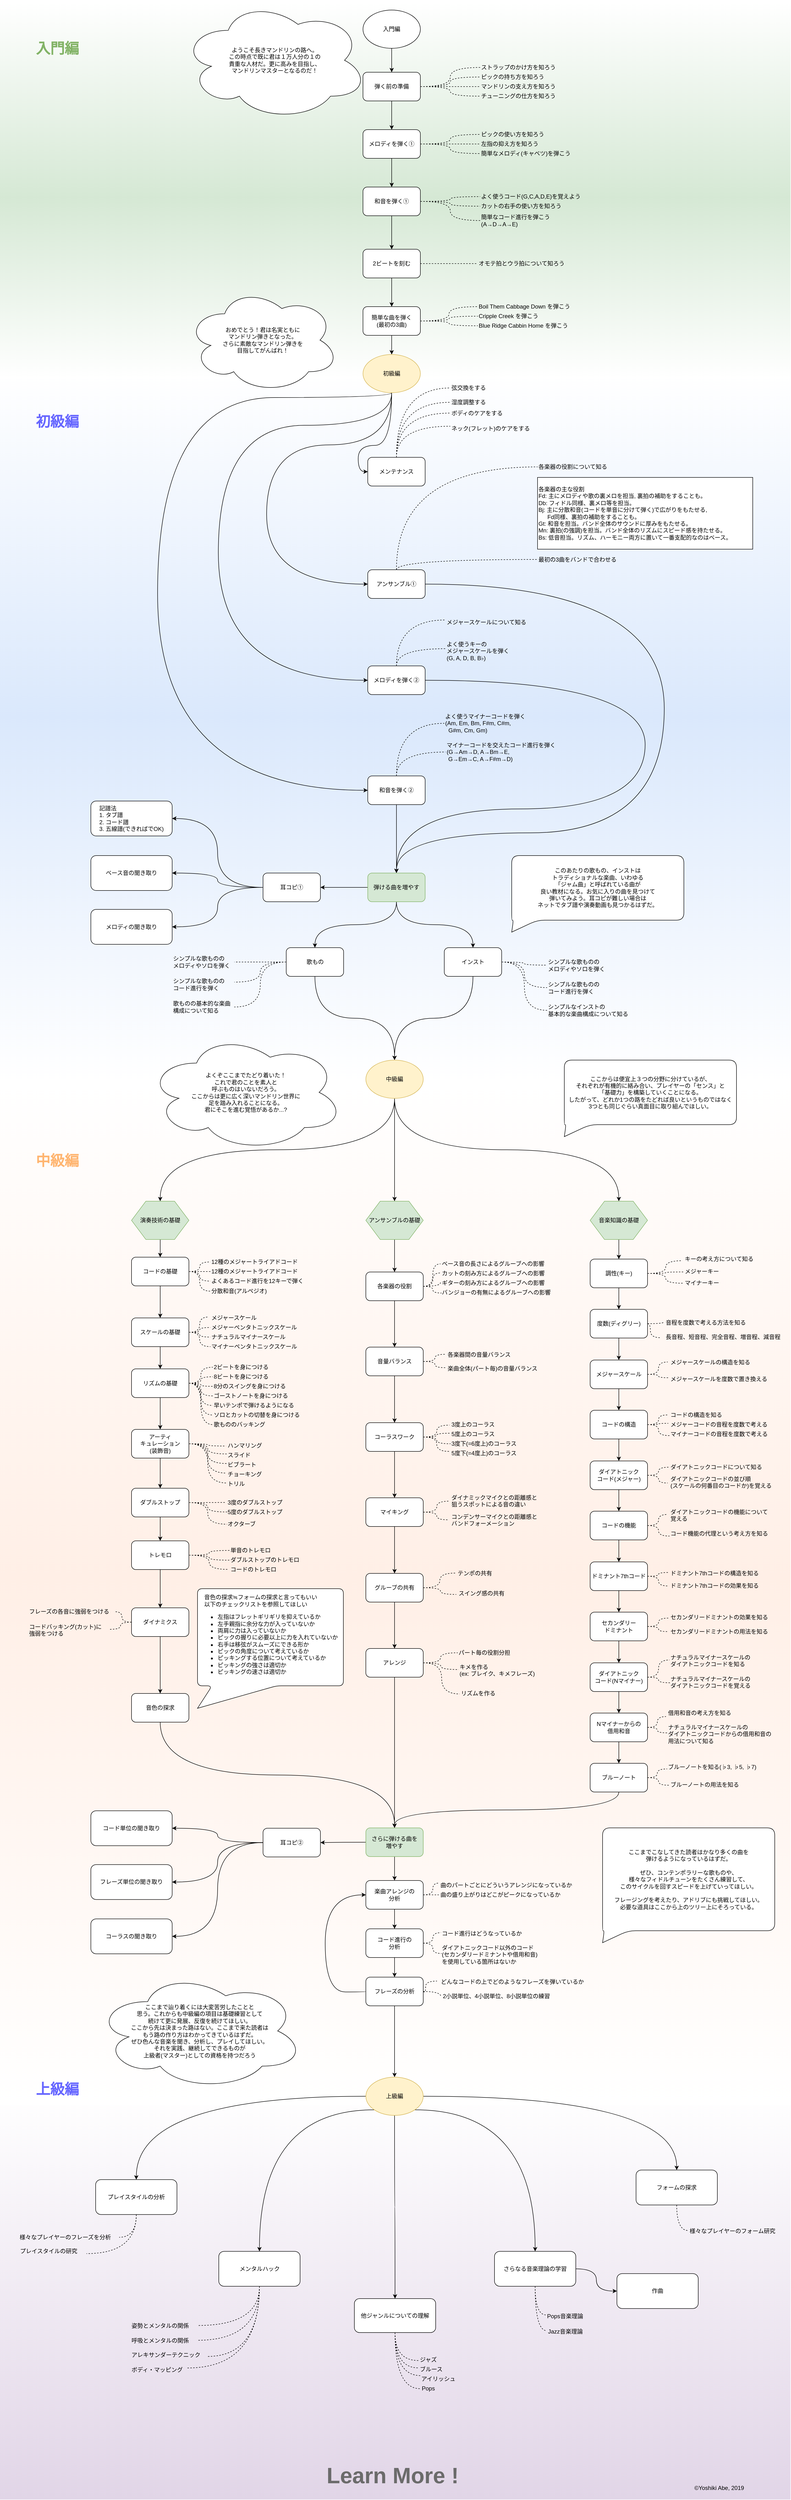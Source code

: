 <mxfile version="10.6.3" type="device"><diagram id="PBA655bv1795gR9q_lBE" name="Page-1"><mxGraphModel dx="758" dy="550" grid="1" gridSize="10" guides="1" tooltips="1" connect="1" arrows="1" fold="1" page="1" pageScale="1" pageWidth="827" pageHeight="1169" math="0" shadow="0"><root><mxCell id="0"/><mxCell id="1" parent="0"/><mxCell id="Ma6pCEXLUA7jRMrfuTXT-352" value="" style="whiteSpace=wrap;html=1;fillColor=#e1d5e7;strokeColor=none;gradientDirection=north;gradientColor=#ffffff;" parent="1" vertex="1"><mxGeometry y="4373" width="1653" height="851" as="geometry"/></mxCell><mxCell id="Ma6pCEXLUA7jRMrfuTXT-313" value="" style="whiteSpace=wrap;html=1;fillColor=#FFEFE6;strokeColor=none;gradientDirection=south;gradientColor=#ffffff;" parent="1" vertex="1"><mxGeometry y="3290" width="1653" height="1110" as="geometry"/></mxCell><mxCell id="Ma6pCEXLUA7jRMrfuTXT-314" value="" style="whiteSpace=wrap;html=1;fillColor=#FFEFE6;strokeColor=none;gradientDirection=north;gradientColor=#ffffff;" parent="1" vertex="1"><mxGeometry y="2263" width="1653" height="1037" as="geometry"/></mxCell><mxCell id="Ma6pCEXLUA7jRMrfuTXT-7" value="" style="whiteSpace=wrap;html=1;fillColor=#dae8fc;strokeColor=none;gradientDirection=south;gradientColor=#ffffff;" parent="1" vertex="1"><mxGeometry y="1494" width="1653" height="766" as="geometry"/></mxCell><mxCell id="Ma6pCEXLUA7jRMrfuTXT-6" value="" style="whiteSpace=wrap;html=1;fillColor=#d5e8d4;strokeColor=none;gradientDirection=north;gradientColor=#ffffff;" parent="1" vertex="1"><mxGeometry y="4.5" width="1653" height="411" as="geometry"/></mxCell><mxCell id="Ma6pCEXLUA7jRMrfuTXT-2" value="" style="whiteSpace=wrap;html=1;fillColor=#dae8fc;strokeColor=none;gradientDirection=north;gradientColor=#ffffff;" parent="1" vertex="1"><mxGeometry y="782" width="1653" height="720" as="geometry"/></mxCell><mxCell id="Ma6pCEXLUA7jRMrfuTXT-1" value="" style="whiteSpace=wrap;html=1;fillColor=#d5e8d4;strokeColor=none;gradientDirection=south;gradientColor=#ffffff;" parent="1" vertex="1"><mxGeometry y="410" width="1653" height="380" as="geometry"/></mxCell><mxCell id="VTUdO3L2ypZxfucrniQP-10" style="edgeStyle=orthogonalEdgeStyle;curved=1;rounded=0;orthogonalLoop=1;jettySize=auto;html=1;exitX=1;exitY=0.5;exitDx=0;exitDy=0;entryX=0;entryY=0.5;entryDx=0;entryDy=0;dashed=1;endArrow=none;endFill=0;" parent="1" source="VTUdO3L2ypZxfucrniQP-1" target="VTUdO3L2ypZxfucrniQP-3" edge="1"><mxGeometry relative="1" as="geometry"/></mxCell><mxCell id="VTUdO3L2ypZxfucrniQP-11" style="edgeStyle=orthogonalEdgeStyle;curved=1;rounded=0;orthogonalLoop=1;jettySize=auto;html=1;exitX=1;exitY=0.5;exitDx=0;exitDy=0;entryX=0;entryY=0.5;entryDx=0;entryDy=0;dashed=1;endArrow=none;endFill=0;" parent="1" source="VTUdO3L2ypZxfucrniQP-1" target="VTUdO3L2ypZxfucrniQP-4" edge="1"><mxGeometry relative="1" as="geometry"/></mxCell><mxCell id="VTUdO3L2ypZxfucrniQP-12" style="edgeStyle=orthogonalEdgeStyle;curved=1;rounded=0;orthogonalLoop=1;jettySize=auto;html=1;exitX=1;exitY=0.5;exitDx=0;exitDy=0;entryX=0;entryY=0.5;entryDx=0;entryDy=0;dashed=1;endArrow=none;endFill=0;" parent="1" source="VTUdO3L2ypZxfucrniQP-1" target="VTUdO3L2ypZxfucrniQP-5" edge="1"><mxGeometry relative="1" as="geometry"/></mxCell><mxCell id="VTUdO3L2ypZxfucrniQP-14" style="edgeStyle=orthogonalEdgeStyle;curved=1;rounded=0;orthogonalLoop=1;jettySize=auto;html=1;exitX=0.5;exitY=1;exitDx=0;exitDy=0;" parent="1" source="VTUdO3L2ypZxfucrniQP-1" target="VTUdO3L2ypZxfucrniQP-13" edge="1"><mxGeometry relative="1" as="geometry"/></mxCell><mxCell id="VTUdO3L2ypZxfucrniQP-61" style="edgeStyle=orthogonalEdgeStyle;curved=1;rounded=0;orthogonalLoop=1;jettySize=auto;html=1;exitX=1;exitY=0.5;exitDx=0;exitDy=0;entryX=0;entryY=0.5;entryDx=0;entryDy=0;endArrow=none;endFill=0;dashed=1;" parent="1" source="VTUdO3L2ypZxfucrniQP-1" target="VTUdO3L2ypZxfucrniQP-60" edge="1"><mxGeometry relative="1" as="geometry"/></mxCell><mxCell id="VTUdO3L2ypZxfucrniQP-1" value="弾く前の準備" style="rounded=1;whiteSpace=wrap;html=1;" parent="1" vertex="1"><mxGeometry x="759" y="150" width="120" height="60" as="geometry"/></mxCell><mxCell id="VTUdO3L2ypZxfucrniQP-3" value="ストラップのかけ方を知ろう" style="text;html=1;strokeColor=none;fillColor=none;align=left;verticalAlign=middle;whiteSpace=wrap;rounded=1;" parent="1" vertex="1"><mxGeometry x="1004" y="130" width="160" height="20" as="geometry"/></mxCell><mxCell id="VTUdO3L2ypZxfucrniQP-4" value="ピックの持ち方を知ろう" style="text;html=1;strokeColor=none;fillColor=none;align=left;verticalAlign=middle;whiteSpace=wrap;rounded=1;" parent="1" vertex="1"><mxGeometry x="1004" y="150" width="160" height="20" as="geometry"/></mxCell><mxCell id="VTUdO3L2ypZxfucrniQP-5" value="マンドリンの支え方を知ろう" style="text;html=1;strokeColor=none;fillColor=none;align=left;verticalAlign=middle;whiteSpace=wrap;rounded=1;" parent="1" vertex="1"><mxGeometry x="1004" y="170" width="160" height="20" as="geometry"/></mxCell><mxCell id="VTUdO3L2ypZxfucrniQP-17" style="edgeStyle=orthogonalEdgeStyle;curved=1;rounded=0;orthogonalLoop=1;jettySize=auto;html=1;exitX=1;exitY=0.5;exitDx=0;exitDy=0;entryX=0;entryY=0.5;entryDx=0;entryDy=0;dashed=1;endArrow=none;endFill=0;" parent="1" source="VTUdO3L2ypZxfucrniQP-13" target="VTUdO3L2ypZxfucrniQP-15" edge="1"><mxGeometry relative="1" as="geometry"/></mxCell><mxCell id="VTUdO3L2ypZxfucrniQP-18" style="edgeStyle=orthogonalEdgeStyle;curved=1;rounded=0;orthogonalLoop=1;jettySize=auto;html=1;exitX=1;exitY=0.5;exitDx=0;exitDy=0;entryX=0;entryY=0.5;entryDx=0;entryDy=0;dashed=1;endArrow=none;endFill=0;" parent="1" source="VTUdO3L2ypZxfucrniQP-13" target="VTUdO3L2ypZxfucrniQP-16" edge="1"><mxGeometry relative="1" as="geometry"/></mxCell><mxCell id="VTUdO3L2ypZxfucrniQP-24" style="edgeStyle=orthogonalEdgeStyle;curved=1;rounded=0;orthogonalLoop=1;jettySize=auto;html=1;exitX=1;exitY=0.5;exitDx=0;exitDy=0;entryX=0;entryY=0.5;entryDx=0;entryDy=0;dashed=1;endArrow=none;endFill=0;" parent="1" source="VTUdO3L2ypZxfucrniQP-13" target="VTUdO3L2ypZxfucrniQP-23" edge="1"><mxGeometry relative="1" as="geometry"/></mxCell><mxCell id="VTUdO3L2ypZxfucrniQP-25" style="edgeStyle=orthogonalEdgeStyle;curved=1;rounded=0;orthogonalLoop=1;jettySize=auto;html=1;exitX=0.5;exitY=1;exitDx=0;exitDy=0;entryX=0.5;entryY=0;entryDx=0;entryDy=0;" parent="1" source="VTUdO3L2ypZxfucrniQP-13" target="VTUdO3L2ypZxfucrniQP-22" edge="1"><mxGeometry relative="1" as="geometry"/></mxCell><mxCell id="VTUdO3L2ypZxfucrniQP-13" value="メロディを弾く①" style="rounded=1;whiteSpace=wrap;html=1;strokeColor=#000000;fillColor=#ffffff;align=center;" parent="1" vertex="1"><mxGeometry x="759" y="270" width="120" height="60" as="geometry"/></mxCell><mxCell id="VTUdO3L2ypZxfucrniQP-15" value="ピックの使い方を知ろう" style="text;html=1;strokeColor=none;fillColor=none;align=left;verticalAlign=middle;whiteSpace=wrap;rounded=1;" parent="1" vertex="1"><mxGeometry x="1004" y="270" width="160" height="20" as="geometry"/></mxCell><mxCell id="VTUdO3L2ypZxfucrniQP-16" value="左指の抑え方を知ろう" style="text;html=1;strokeColor=none;fillColor=none;align=left;verticalAlign=middle;whiteSpace=wrap;rounded=1;" parent="1" vertex="1"><mxGeometry x="1004" y="290" width="160" height="20" as="geometry"/></mxCell><mxCell id="VTUdO3L2ypZxfucrniQP-20" style="edgeStyle=orthogonalEdgeStyle;curved=1;rounded=0;orthogonalLoop=1;jettySize=auto;html=1;exitX=0.5;exitY=1;exitDx=0;exitDy=0;entryX=0.5;entryY=0;entryDx=0;entryDy=0;" parent="1" source="VTUdO3L2ypZxfucrniQP-19" target="VTUdO3L2ypZxfucrniQP-1" edge="1"><mxGeometry relative="1" as="geometry"/></mxCell><mxCell id="VTUdO3L2ypZxfucrniQP-19" value="入門編&lt;br&gt;" style="ellipse;whiteSpace=wrap;html=1;rounded=1;strokeColor=#000000;fillColor=#ffffff;align=center;" parent="1" vertex="1"><mxGeometry x="759" y="20" width="120" height="80" as="geometry"/></mxCell><mxCell id="VTUdO3L2ypZxfucrniQP-31" style="edgeStyle=orthogonalEdgeStyle;curved=1;rounded=0;orthogonalLoop=1;jettySize=auto;html=1;exitX=1;exitY=0.5;exitDx=0;exitDy=0;entryX=0;entryY=0.5;entryDx=0;entryDy=0;dashed=1;endArrow=none;endFill=0;" parent="1" source="VTUdO3L2ypZxfucrniQP-22" target="VTUdO3L2ypZxfucrniQP-29" edge="1"><mxGeometry relative="1" as="geometry"/></mxCell><mxCell id="VTUdO3L2ypZxfucrniQP-32" style="edgeStyle=orthogonalEdgeStyle;curved=1;rounded=0;orthogonalLoop=1;jettySize=auto;html=1;exitX=1;exitY=0.5;exitDx=0;exitDy=0;entryX=0;entryY=0.5;entryDx=0;entryDy=0;dashed=1;endArrow=none;endFill=0;" parent="1" source="VTUdO3L2ypZxfucrniQP-22" target="VTUdO3L2ypZxfucrniQP-30" edge="1"><mxGeometry relative="1" as="geometry"/></mxCell><mxCell id="VTUdO3L2ypZxfucrniQP-33" style="edgeStyle=orthogonalEdgeStyle;curved=1;rounded=0;orthogonalLoop=1;jettySize=auto;html=1;exitX=1;exitY=0.5;exitDx=0;exitDy=0;entryX=0;entryY=0.5;entryDx=0;entryDy=0;dashed=1;endArrow=none;endFill=0;" parent="1" source="VTUdO3L2ypZxfucrniQP-22" target="VTUdO3L2ypZxfucrniQP-28" edge="1"><mxGeometry relative="1" as="geometry"/></mxCell><mxCell id="VTUdO3L2ypZxfucrniQP-37" style="edgeStyle=orthogonalEdgeStyle;curved=1;rounded=0;orthogonalLoop=1;jettySize=auto;html=1;exitX=0.5;exitY=1;exitDx=0;exitDy=0;entryX=0.5;entryY=0;entryDx=0;entryDy=0;endArrow=classic;endFill=1;" parent="1" source="VTUdO3L2ypZxfucrniQP-22" target="VTUdO3L2ypZxfucrniQP-35" edge="1"><mxGeometry relative="1" as="geometry"/></mxCell><mxCell id="VTUdO3L2ypZxfucrniQP-22" value="和音を弾く①&lt;br&gt;" style="rounded=1;whiteSpace=wrap;html=1;strokeColor=#000000;fillColor=#ffffff;align=center;" parent="1" vertex="1"><mxGeometry x="759" y="390" width="120" height="60" as="geometry"/></mxCell><mxCell id="VTUdO3L2ypZxfucrniQP-23" value="簡単なメロディ(キャベツ)を弾こう" style="text;html=1;strokeColor=none;fillColor=none;align=left;verticalAlign=middle;whiteSpace=wrap;rounded=1;" parent="1" vertex="1"><mxGeometry x="1004" y="310" width="195" height="20" as="geometry"/></mxCell><mxCell id="VTUdO3L2ypZxfucrniQP-28" value="簡単なコード進行を弾こう&lt;br&gt;(A→D→A→E)" style="text;html=1;strokeColor=none;fillColor=none;align=left;verticalAlign=middle;whiteSpace=wrap;rounded=1;" parent="1" vertex="1"><mxGeometry x="1004" y="450" width="195" height="20" as="geometry"/></mxCell><mxCell id="VTUdO3L2ypZxfucrniQP-29" value="よく使うコード(G,C,A,D,E)を覚えよう" style="text;html=1;strokeColor=none;fillColor=none;align=left;verticalAlign=middle;whiteSpace=wrap;rounded=1;" parent="1" vertex="1"><mxGeometry x="1004" y="400" width="215" height="20" as="geometry"/></mxCell><mxCell id="VTUdO3L2ypZxfucrniQP-30" value="カットの右手の使い方を知ろう" style="text;html=1;strokeColor=none;fillColor=none;align=left;verticalAlign=middle;whiteSpace=wrap;rounded=1;" parent="1" vertex="1"><mxGeometry x="1004" y="420" width="195" height="20" as="geometry"/></mxCell><mxCell id="VTUdO3L2ypZxfucrniQP-40" style="edgeStyle=orthogonalEdgeStyle;curved=1;rounded=0;orthogonalLoop=1;jettySize=auto;html=1;exitX=0.5;exitY=1;exitDx=0;exitDy=0;entryX=0.5;entryY=0;entryDx=0;entryDy=0;endArrow=classic;endFill=1;" parent="1" source="VTUdO3L2ypZxfucrniQP-35" target="VTUdO3L2ypZxfucrniQP-39" edge="1"><mxGeometry relative="1" as="geometry"/></mxCell><mxCell id="VTUdO3L2ypZxfucrniQP-41" style="edgeStyle=orthogonalEdgeStyle;curved=1;rounded=0;orthogonalLoop=1;jettySize=auto;html=1;exitX=1;exitY=0.5;exitDx=0;exitDy=0;entryX=0;entryY=0.5;entryDx=0;entryDy=0;endArrow=none;endFill=0;dashed=1;" parent="1" source="VTUdO3L2ypZxfucrniQP-35" target="VTUdO3L2ypZxfucrniQP-38" edge="1"><mxGeometry relative="1" as="geometry"/></mxCell><mxCell id="VTUdO3L2ypZxfucrniQP-35" value="2ビートを刻む&lt;br&gt;" style="rounded=1;whiteSpace=wrap;html=1;strokeColor=#000000;fillColor=#ffffff;align=center;" parent="1" vertex="1"><mxGeometry x="759" y="520" width="120" height="60" as="geometry"/></mxCell><mxCell id="VTUdO3L2ypZxfucrniQP-38" value="オモテ拍とウラ拍について知ろう" style="text;html=1;strokeColor=none;fillColor=none;align=left;verticalAlign=middle;whiteSpace=wrap;rounded=1;" parent="1" vertex="1"><mxGeometry x="999" y="540" width="210" height="20" as="geometry"/></mxCell><mxCell id="VTUdO3L2ypZxfucrniQP-45" style="edgeStyle=orthogonalEdgeStyle;curved=1;rounded=0;orthogonalLoop=1;jettySize=auto;html=1;exitX=1;exitY=0.5;exitDx=0;exitDy=0;entryX=0;entryY=0.5;entryDx=0;entryDy=0;endArrow=none;endFill=0;dashed=1;" parent="1" source="VTUdO3L2ypZxfucrniQP-39" target="VTUdO3L2ypZxfucrniQP-42" edge="1"><mxGeometry relative="1" as="geometry"/></mxCell><mxCell id="VTUdO3L2ypZxfucrniQP-46" style="edgeStyle=orthogonalEdgeStyle;curved=1;rounded=0;orthogonalLoop=1;jettySize=auto;html=1;exitX=1;exitY=0.5;exitDx=0;exitDy=0;entryX=0;entryY=0.5;entryDx=0;entryDy=0;endArrow=none;endFill=0;dashed=1;" parent="1" source="VTUdO3L2ypZxfucrniQP-39" target="VTUdO3L2ypZxfucrniQP-43" edge="1"><mxGeometry relative="1" as="geometry"/></mxCell><mxCell id="VTUdO3L2ypZxfucrniQP-47" style="edgeStyle=orthogonalEdgeStyle;curved=1;rounded=0;orthogonalLoop=1;jettySize=auto;html=1;exitX=1;exitY=0.5;exitDx=0;exitDy=0;entryX=0;entryY=0.5;entryDx=0;entryDy=0;endArrow=none;endFill=0;dashed=1;" parent="1" source="VTUdO3L2ypZxfucrniQP-39" target="VTUdO3L2ypZxfucrniQP-44" edge="1"><mxGeometry relative="1" as="geometry"/></mxCell><mxCell id="VTUdO3L2ypZxfucrniQP-53" style="edgeStyle=orthogonalEdgeStyle;curved=1;rounded=0;orthogonalLoop=1;jettySize=auto;html=1;exitX=0.5;exitY=1;exitDx=0;exitDy=0;entryX=0.5;entryY=0;entryDx=0;entryDy=0;endArrow=classic;endFill=1;" parent="1" source="VTUdO3L2ypZxfucrniQP-39" target="VTUdO3L2ypZxfucrniQP-52" edge="1"><mxGeometry relative="1" as="geometry"/></mxCell><mxCell id="VTUdO3L2ypZxfucrniQP-39" value="簡単な曲を弾く&lt;br&gt;(最初の3曲)&lt;br&gt;" style="rounded=1;whiteSpace=wrap;html=1;strokeColor=#000000;fillColor=#ffffff;align=center;" parent="1" vertex="1"><mxGeometry x="759" y="640" width="120" height="60" as="geometry"/></mxCell><mxCell id="VTUdO3L2ypZxfucrniQP-42" value="Boil Them Cabbage Down を弾こう" style="text;html=1;strokeColor=none;fillColor=none;align=left;verticalAlign=middle;whiteSpace=wrap;rounded=1;" parent="1" vertex="1"><mxGeometry x="999" y="630" width="210" height="20" as="geometry"/></mxCell><mxCell id="VTUdO3L2ypZxfucrniQP-43" value="Cripple Creek を弾こう" style="text;html=1;strokeColor=none;fillColor=none;align=left;verticalAlign=middle;whiteSpace=wrap;rounded=1;" parent="1" vertex="1"><mxGeometry x="999" y="650" width="170" height="20" as="geometry"/></mxCell><mxCell id="VTUdO3L2ypZxfucrniQP-44" value="Blue Ridge Cabbin Home を弾こう" style="text;html=1;strokeColor=none;fillColor=none;align=left;verticalAlign=middle;whiteSpace=wrap;rounded=1;" parent="1" vertex="1"><mxGeometry x="999" y="670" width="200" height="20" as="geometry"/></mxCell><mxCell id="VTUdO3L2ypZxfucrniQP-57" style="edgeStyle=orthogonalEdgeStyle;curved=1;rounded=0;orthogonalLoop=1;jettySize=auto;html=1;exitX=0.5;exitY=1;exitDx=0;exitDy=0;entryX=0;entryY=0.5;entryDx=0;entryDy=0;endArrow=classic;endFill=1;" parent="1" source="VTUdO3L2ypZxfucrniQP-52" target="VTUdO3L2ypZxfucrniQP-55" edge="1"><mxGeometry relative="1" as="geometry"><Array as="points"><mxPoint x="818.5" y="929"/><mxPoint x="557.5" y="929"/><mxPoint x="557.5" y="1220"/></Array></mxGeometry></mxCell><mxCell id="VTUdO3L2ypZxfucrniQP-58" style="edgeStyle=orthogonalEdgeStyle;curved=1;rounded=0;orthogonalLoop=1;jettySize=auto;html=1;exitX=0.5;exitY=1;exitDx=0;exitDy=0;entryX=0;entryY=0.5;entryDx=0;entryDy=0;endArrow=classic;endFill=1;" parent="1" source="VTUdO3L2ypZxfucrniQP-52" target="VTUdO3L2ypZxfucrniQP-54" edge="1"><mxGeometry relative="1" as="geometry"><Array as="points"><mxPoint x="818.5" y="888"/><mxPoint x="456.5" y="888"/><mxPoint x="456.5" y="1421"/></Array></mxGeometry></mxCell><mxCell id="VTUdO3L2ypZxfucrniQP-59" style="edgeStyle=orthogonalEdgeStyle;curved=1;rounded=0;orthogonalLoop=1;jettySize=auto;html=1;exitX=0.5;exitY=1;exitDx=0;exitDy=0;endArrow=classic;endFill=1;entryX=0;entryY=0.5;entryDx=0;entryDy=0;" parent="1" source="VTUdO3L2ypZxfucrniQP-52" target="VTUdO3L2ypZxfucrniQP-56" edge="1"><mxGeometry relative="1" as="geometry"><Array as="points"><mxPoint x="819" y="930"/><mxPoint x="749" y="930"/><mxPoint x="749" y="985"/></Array></mxGeometry></mxCell><mxCell id="VTUdO3L2ypZxfucrniQP-87" style="edgeStyle=orthogonalEdgeStyle;curved=1;rounded=0;orthogonalLoop=1;jettySize=auto;html=1;exitX=0.5;exitY=1;exitDx=0;exitDy=0;entryX=0;entryY=0.5;entryDx=0;entryDy=0;endArrow=classic;endFill=1;" parent="1" source="VTUdO3L2ypZxfucrniQP-52" target="VTUdO3L2ypZxfucrniQP-86" edge="1"><mxGeometry relative="1" as="geometry"><Array as="points"><mxPoint x="818.5" y="830"/><mxPoint x="329.5" y="830"/><mxPoint x="329.5" y="1651"/></Array></mxGeometry></mxCell><mxCell id="VTUdO3L2ypZxfucrniQP-52" value="初級編" style="ellipse;whiteSpace=wrap;html=1;rounded=1;strokeColor=#d6b656;fillColor=#fff2cc;align=center;" parent="1" vertex="1"><mxGeometry x="759" y="740" width="120" height="80" as="geometry"/></mxCell><mxCell id="VTUdO3L2ypZxfucrniQP-84" style="edgeStyle=orthogonalEdgeStyle;curved=1;rounded=0;orthogonalLoop=1;jettySize=auto;html=1;exitX=0.5;exitY=0;exitDx=0;exitDy=0;entryX=0;entryY=0.25;entryDx=0;entryDy=0;dashed=1;endArrow=none;endFill=0;" parent="1" source="VTUdO3L2ypZxfucrniQP-54" target="VTUdO3L2ypZxfucrniQP-82" edge="1"><mxGeometry relative="1" as="geometry"/></mxCell><mxCell id="VTUdO3L2ypZxfucrniQP-85" style="edgeStyle=orthogonalEdgeStyle;curved=1;rounded=0;orthogonalLoop=1;jettySize=auto;html=1;exitX=0.5;exitY=0;exitDx=0;exitDy=0;entryX=0;entryY=0.25;entryDx=0;entryDy=0;dashed=1;endArrow=none;endFill=0;" parent="1" source="VTUdO3L2ypZxfucrniQP-54" target="VTUdO3L2ypZxfucrniQP-83" edge="1"><mxGeometry relative="1" as="geometry"/></mxCell><mxCell id="VTUdO3L2ypZxfucrniQP-96" style="edgeStyle=orthogonalEdgeStyle;curved=1;rounded=0;orthogonalLoop=1;jettySize=auto;html=1;exitX=1;exitY=0.5;exitDx=0;exitDy=0;endArrow=classic;endFill=1;entryX=0.5;entryY=0;entryDx=0;entryDy=0;" parent="1" source="VTUdO3L2ypZxfucrniQP-54" target="VTUdO3L2ypZxfucrniQP-88" edge="1"><mxGeometry relative="1" as="geometry"><mxPoint x="829" y="1582" as="targetPoint"/><Array as="points"><mxPoint x="1349" y="1421"/><mxPoint x="1349" y="1690"/><mxPoint x="829" y="1690"/></Array></mxGeometry></mxCell><mxCell id="VTUdO3L2ypZxfucrniQP-54" value="メロディを弾く②" style="rounded=1;whiteSpace=wrap;html=1;strokeColor=#000000;fillColor=#ffffff;align=center;" parent="1" vertex="1"><mxGeometry x="769" y="1391" width="120" height="60" as="geometry"/></mxCell><mxCell id="VTUdO3L2ypZxfucrniQP-77" style="edgeStyle=orthogonalEdgeStyle;curved=1;rounded=0;orthogonalLoop=1;jettySize=auto;html=1;exitX=0.5;exitY=0;exitDx=0;exitDy=0;entryX=0;entryY=0.5;entryDx=0;entryDy=0;dashed=1;endArrow=none;endFill=0;" parent="1" source="VTUdO3L2ypZxfucrniQP-55" target="VTUdO3L2ypZxfucrniQP-76" edge="1"><mxGeometry relative="1" as="geometry"><Array as="points"><mxPoint x="829" y="975"/></Array></mxGeometry></mxCell><mxCell id="VTUdO3L2ypZxfucrniQP-79" style="edgeStyle=orthogonalEdgeStyle;curved=1;rounded=0;orthogonalLoop=1;jettySize=auto;html=1;exitX=0.5;exitY=0;exitDx=0;exitDy=0;entryX=0;entryY=0.5;entryDx=0;entryDy=0;dashed=1;endArrow=none;endFill=0;" parent="1" source="VTUdO3L2ypZxfucrniQP-55" target="VTUdO3L2ypZxfucrniQP-78" edge="1"><mxGeometry relative="1" as="geometry"><Array as="points"><mxPoint x="829" y="1168"/></Array></mxGeometry></mxCell><mxCell id="VTUdO3L2ypZxfucrniQP-95" style="edgeStyle=orthogonalEdgeStyle;curved=1;rounded=0;orthogonalLoop=1;jettySize=auto;html=1;exitX=1;exitY=0.5;exitDx=0;exitDy=0;endArrow=classic;endFill=1;entryX=0.5;entryY=0;entryDx=0;entryDy=0;" parent="1" source="VTUdO3L2ypZxfucrniQP-55" target="VTUdO3L2ypZxfucrniQP-88" edge="1"><mxGeometry relative="1" as="geometry"><mxPoint x="829" y="1562" as="targetPoint"/><Array as="points"><mxPoint x="1389" y="1220"/><mxPoint x="1389" y="1740"/><mxPoint x="829" y="1740"/></Array></mxGeometry></mxCell><mxCell id="VTUdO3L2ypZxfucrniQP-55" value="アンサンブル①" style="rounded=1;whiteSpace=wrap;html=1;strokeColor=#000000;fillColor=#ffffff;align=center;" parent="1" vertex="1"><mxGeometry x="769" y="1190" width="120" height="60" as="geometry"/></mxCell><mxCell id="VTUdO3L2ypZxfucrniQP-65" style="edgeStyle=orthogonalEdgeStyle;curved=1;rounded=0;orthogonalLoop=1;jettySize=auto;html=1;exitX=0.5;exitY=0;exitDx=0;exitDy=0;entryX=0;entryY=0.5;entryDx=0;entryDy=0;dashed=1;endArrow=none;endFill=0;" parent="1" source="VTUdO3L2ypZxfucrniQP-56" target="VTUdO3L2ypZxfucrniQP-63" edge="1"><mxGeometry relative="1" as="geometry"/></mxCell><mxCell id="VTUdO3L2ypZxfucrniQP-66" style="edgeStyle=orthogonalEdgeStyle;curved=1;rounded=0;orthogonalLoop=1;jettySize=auto;html=1;exitX=0.5;exitY=0;exitDx=0;exitDy=0;entryX=0;entryY=0.5;entryDx=0;entryDy=0;dashed=1;endArrow=none;endFill=0;" parent="1" source="VTUdO3L2ypZxfucrniQP-56" target="VTUdO3L2ypZxfucrniQP-64" edge="1"><mxGeometry relative="1" as="geometry"/></mxCell><mxCell id="VTUdO3L2ypZxfucrniQP-74" style="edgeStyle=orthogonalEdgeStyle;curved=1;rounded=0;orthogonalLoop=1;jettySize=auto;html=1;exitX=0.5;exitY=0;exitDx=0;exitDy=0;entryX=0;entryY=0.5;entryDx=0;entryDy=0;dashed=1;endArrow=none;endFill=0;" parent="1" source="VTUdO3L2ypZxfucrniQP-56" target="VTUdO3L2ypZxfucrniQP-70" edge="1"><mxGeometry relative="1" as="geometry"/></mxCell><mxCell id="VTUdO3L2ypZxfucrniQP-75" style="edgeStyle=orthogonalEdgeStyle;curved=1;rounded=0;orthogonalLoop=1;jettySize=auto;html=1;exitX=0.5;exitY=0;exitDx=0;exitDy=0;entryX=0;entryY=0.25;entryDx=0;entryDy=0;dashed=1;endArrow=none;endFill=0;" parent="1" source="VTUdO3L2ypZxfucrniQP-56" target="VTUdO3L2ypZxfucrniQP-71" edge="1"><mxGeometry relative="1" as="geometry"/></mxCell><mxCell id="VTUdO3L2ypZxfucrniQP-56" value="メンテナンス" style="rounded=1;whiteSpace=wrap;html=1;strokeColor=#000000;fillColor=#ffffff;align=center;" parent="1" vertex="1"><mxGeometry x="769" y="955" width="120" height="60" as="geometry"/></mxCell><mxCell id="VTUdO3L2ypZxfucrniQP-60" value="チューニングの仕方を知ろう" style="text;html=1;strokeColor=none;fillColor=none;align=left;verticalAlign=middle;whiteSpace=wrap;rounded=1;" parent="1" vertex="1"><mxGeometry x="1004" y="190" width="160" height="20" as="geometry"/></mxCell><mxCell id="VTUdO3L2ypZxfucrniQP-63" value="弦交換をする&lt;br&gt;" style="text;html=1;strokeColor=none;fillColor=none;align=left;verticalAlign=middle;whiteSpace=wrap;rounded=1;" parent="1" vertex="1"><mxGeometry x="941.5" y="800" width="170" height="20" as="geometry"/></mxCell><mxCell id="VTUdO3L2ypZxfucrniQP-64" value="湿度調整する&lt;br&gt;" style="text;html=1;strokeColor=none;fillColor=none;align=left;verticalAlign=middle;whiteSpace=wrap;rounded=1;" parent="1" vertex="1"><mxGeometry x="941.5" y="830" width="170" height="20" as="geometry"/></mxCell><mxCell id="VTUdO3L2ypZxfucrniQP-68" value="ようこそ長きマンドリンの路へ。&lt;br&gt;この時点で既に君は１万人分の１の&lt;br&gt;貴重な人材だ。更に高みを目指し、&lt;br&gt;マンドリンマスターとなるのだ！&lt;br&gt;" style="ellipse;shape=cloud;whiteSpace=wrap;html=1;rounded=1;strokeColor=#000000;fillColor=#ffffff;align=center;" parent="1" vertex="1"><mxGeometry x="380" width="389" height="250" as="geometry"/></mxCell><mxCell id="VTUdO3L2ypZxfucrniQP-69" value="おめでとう！君は名実ともに&lt;br&gt;マンドリン弾きとなった。&lt;br&gt;さらに素敵なマンドリン弾きを&lt;br&gt;目指してがんばれ！&lt;br&gt;" style="ellipse;shape=cloud;whiteSpace=wrap;html=1;rounded=1;strokeColor=#000000;fillColor=#ffffff;align=center;" parent="1" vertex="1"><mxGeometry x="390" y="600" width="319" height="220" as="geometry"/></mxCell><mxCell id="VTUdO3L2ypZxfucrniQP-70" value="ボディのケアをする&lt;br&gt;" style="text;html=1;strokeColor=none;fillColor=none;align=left;verticalAlign=middle;whiteSpace=wrap;rounded=1;" parent="1" vertex="1"><mxGeometry x="941.5" y="852.5" width="170" height="20" as="geometry"/></mxCell><mxCell id="VTUdO3L2ypZxfucrniQP-71" value="ネック(フレット)のケアをする&lt;br&gt;" style="text;html=1;strokeColor=none;fillColor=none;align=left;verticalAlign=middle;whiteSpace=wrap;rounded=1;" parent="1" vertex="1"><mxGeometry x="941.5" y="885" width="170" height="20" as="geometry"/></mxCell><mxCell id="VTUdO3L2ypZxfucrniQP-76" value="各楽器の役割について知る" style="text;html=1;strokeColor=none;fillColor=none;align=left;verticalAlign=middle;whiteSpace=wrap;rounded=1;" parent="1" vertex="1"><mxGeometry x="1124" y="965" width="170" height="20" as="geometry"/></mxCell><mxCell id="VTUdO3L2ypZxfucrniQP-78" value="最初の3曲をバンドで合わせる" style="text;html=1;strokeColor=none;fillColor=none;align=left;verticalAlign=middle;whiteSpace=wrap;rounded=1;" parent="1" vertex="1"><mxGeometry x="1124" y="1158.5" width="170" height="20" as="geometry"/></mxCell><mxCell id="VTUdO3L2ypZxfucrniQP-82" value="メジャースケールについて知る" style="text;html=1;strokeColor=none;fillColor=none;align=left;verticalAlign=middle;whiteSpace=wrap;rounded=1;" parent="1" vertex="1"><mxGeometry x="931.5" y="1290" width="178" height="20" as="geometry"/></mxCell><mxCell id="VTUdO3L2ypZxfucrniQP-83" value="よく使うキーの&lt;br&gt;メジャースケールを弾く&lt;br&gt;(G, A, D, B, B♭)&lt;br&gt;" style="text;html=1;strokeColor=none;fillColor=none;align=left;verticalAlign=middle;whiteSpace=wrap;rounded=1;" parent="1" vertex="1"><mxGeometry x="931.5" y="1350" width="178" height="20" as="geometry"/></mxCell><mxCell id="VTUdO3L2ypZxfucrniQP-91" style="edgeStyle=orthogonalEdgeStyle;curved=1;rounded=0;orthogonalLoop=1;jettySize=auto;html=1;exitX=0.5;exitY=0;exitDx=0;exitDy=0;entryX=0;entryY=0.5;entryDx=0;entryDy=0;endArrow=none;endFill=0;dashed=1;" parent="1" source="VTUdO3L2ypZxfucrniQP-86" target="VTUdO3L2ypZxfucrniQP-89" edge="1"><mxGeometry relative="1" as="geometry"/></mxCell><mxCell id="VTUdO3L2ypZxfucrniQP-92" style="edgeStyle=orthogonalEdgeStyle;curved=1;rounded=0;orthogonalLoop=1;jettySize=auto;html=1;exitX=0.5;exitY=0;exitDx=0;exitDy=0;entryX=0;entryY=0.5;entryDx=0;entryDy=0;endArrow=none;endFill=0;dashed=1;" parent="1" source="VTUdO3L2ypZxfucrniQP-86" target="VTUdO3L2ypZxfucrniQP-90" edge="1"><mxGeometry relative="1" as="geometry"/></mxCell><mxCell id="VTUdO3L2ypZxfucrniQP-98" style="edgeStyle=orthogonalEdgeStyle;curved=1;rounded=0;orthogonalLoop=1;jettySize=auto;html=1;exitX=0.5;exitY=1;exitDx=0;exitDy=0;endArrow=classic;endFill=1;entryX=0.5;entryY=0;entryDx=0;entryDy=0;" parent="1" source="VTUdO3L2ypZxfucrniQP-86" target="VTUdO3L2ypZxfucrniQP-88" edge="1"><mxGeometry relative="1" as="geometry"><mxPoint x="829" y="1820" as="targetPoint"/></mxGeometry></mxCell><mxCell id="VTUdO3L2ypZxfucrniQP-86" value="和音を弾く②" style="rounded=1;whiteSpace=wrap;html=1;strokeColor=#000000;fillColor=#ffffff;align=center;" parent="1" vertex="1"><mxGeometry x="769" y="1621" width="120" height="60" as="geometry"/></mxCell><mxCell id="VTUdO3L2ypZxfucrniQP-101" style="edgeStyle=orthogonalEdgeStyle;curved=1;rounded=0;orthogonalLoop=1;jettySize=auto;html=1;exitX=0.5;exitY=1;exitDx=0;exitDy=0;endArrow=classic;endFill=1;" parent="1" source="VTUdO3L2ypZxfucrniQP-88" target="VTUdO3L2ypZxfucrniQP-99" edge="1"><mxGeometry relative="1" as="geometry"/></mxCell><mxCell id="VTUdO3L2ypZxfucrniQP-102" style="edgeStyle=orthogonalEdgeStyle;curved=1;rounded=0;orthogonalLoop=1;jettySize=auto;html=1;exitX=0.5;exitY=1;exitDx=0;exitDy=0;entryX=0.5;entryY=0;entryDx=0;entryDy=0;endArrow=classic;endFill=1;" parent="1" source="VTUdO3L2ypZxfucrniQP-88" target="VTUdO3L2ypZxfucrniQP-100" edge="1"><mxGeometry relative="1" as="geometry"/></mxCell><mxCell id="VTUdO3L2ypZxfucrniQP-104" style="edgeStyle=orthogonalEdgeStyle;curved=1;rounded=0;orthogonalLoop=1;jettySize=auto;html=1;exitX=0;exitY=0.5;exitDx=0;exitDy=0;endArrow=classic;endFill=1;entryX=1;entryY=0.5;entryDx=0;entryDy=0;" parent="1" source="VTUdO3L2ypZxfucrniQP-88" target="VTUdO3L2ypZxfucrniQP-105" edge="1"><mxGeometry relative="1" as="geometry"><mxPoint x="510" y="1854" as="targetPoint"/></mxGeometry></mxCell><mxCell id="VTUdO3L2ypZxfucrniQP-88" value="弾ける曲を増やす" style="rounded=1;whiteSpace=wrap;html=1;strokeColor=#82b366;fillColor=#d5e8d4;align=center;" parent="1" vertex="1"><mxGeometry x="769" y="1824" width="120" height="60" as="geometry"/></mxCell><mxCell id="VTUdO3L2ypZxfucrniQP-89" value="よく使うマイナーコードを弾く&lt;br&gt;(Am, Em, Bm, F#m, C#m,&lt;br&gt;&amp;nbsp; G#m, Cm, Gm)&lt;br&gt;" style="text;html=1;strokeColor=none;fillColor=none;align=left;verticalAlign=middle;whiteSpace=wrap;rounded=1;" parent="1" vertex="1"><mxGeometry x="929" y="1501" width="200" height="20" as="geometry"/></mxCell><mxCell id="VTUdO3L2ypZxfucrniQP-90" value="マイナーコードを交えたコード進行を弾く&lt;br&gt;(G→Am→D, A→Bm→E,&lt;br&gt;&amp;nbsp;G→Em→C, A→F#m→D)&lt;br&gt;" style="text;html=1;strokeColor=none;fillColor=none;align=left;verticalAlign=middle;whiteSpace=wrap;rounded=1;" parent="1" vertex="1"><mxGeometry x="931.5" y="1561" width="230" height="20" as="geometry"/></mxCell><mxCell id="VTUdO3L2ypZxfucrniQP-116" style="edgeStyle=orthogonalEdgeStyle;curved=1;rounded=0;orthogonalLoop=1;jettySize=auto;html=1;exitX=0;exitY=0.5;exitDx=0;exitDy=0;endArrow=none;endFill=0;dashed=1;" parent="1" source="VTUdO3L2ypZxfucrniQP-99" target="VTUdO3L2ypZxfucrniQP-115" edge="1"><mxGeometry relative="1" as="geometry"/></mxCell><mxCell id="VTUdO3L2ypZxfucrniQP-118" style="edgeStyle=orthogonalEdgeStyle;curved=1;rounded=0;orthogonalLoop=1;jettySize=auto;html=1;exitX=0;exitY=0.5;exitDx=0;exitDy=0;entryX=1;entryY=0.25;entryDx=0;entryDy=0;dashed=1;endArrow=none;endFill=0;" parent="1" source="VTUdO3L2ypZxfucrniQP-99" target="VTUdO3L2ypZxfucrniQP-117" edge="1"><mxGeometry relative="1" as="geometry"/></mxCell><mxCell id="VTUdO3L2ypZxfucrniQP-124" style="edgeStyle=orthogonalEdgeStyle;curved=1;rounded=0;orthogonalLoop=1;jettySize=auto;html=1;exitX=0;exitY=0.5;exitDx=0;exitDy=0;entryX=1;entryY=0.5;entryDx=0;entryDy=0;dashed=1;endArrow=none;endFill=0;" parent="1" source="VTUdO3L2ypZxfucrniQP-99" target="VTUdO3L2ypZxfucrniQP-123" edge="1"><mxGeometry relative="1" as="geometry"/></mxCell><mxCell id="VTUdO3L2ypZxfucrniQP-133" style="edgeStyle=orthogonalEdgeStyle;curved=1;rounded=0;orthogonalLoop=1;jettySize=auto;html=1;exitX=0.5;exitY=1;exitDx=0;exitDy=0;entryX=0.5;entryY=0;entryDx=0;entryDy=0;endArrow=classic;endFill=1;" parent="1" source="VTUdO3L2ypZxfucrniQP-99" target="VTUdO3L2ypZxfucrniQP-132" edge="1"><mxGeometry relative="1" as="geometry"/></mxCell><mxCell id="VTUdO3L2ypZxfucrniQP-99" value="歌もの" style="rounded=1;whiteSpace=wrap;html=1;strokeColor=#000000;fillColor=#ffffff;align=center;" parent="1" vertex="1"><mxGeometry x="598.5" y="1980" width="120" height="60" as="geometry"/></mxCell><mxCell id="VTUdO3L2ypZxfucrniQP-121" style="edgeStyle=orthogonalEdgeStyle;curved=1;rounded=0;orthogonalLoop=1;jettySize=auto;html=1;exitX=1;exitY=0.5;exitDx=0;exitDy=0;entryX=0;entryY=0.5;entryDx=0;entryDy=0;dashed=1;endArrow=none;endFill=0;" parent="1" source="VTUdO3L2ypZxfucrniQP-100" target="VTUdO3L2ypZxfucrniQP-119" edge="1"><mxGeometry relative="1" as="geometry"/></mxCell><mxCell id="VTUdO3L2ypZxfucrniQP-122" style="edgeStyle=orthogonalEdgeStyle;curved=1;rounded=0;orthogonalLoop=1;jettySize=auto;html=1;exitX=1;exitY=0.5;exitDx=0;exitDy=0;entryX=0;entryY=0.5;entryDx=0;entryDy=0;dashed=1;endArrow=none;endFill=0;" parent="1" source="VTUdO3L2ypZxfucrniQP-100" target="VTUdO3L2ypZxfucrniQP-120" edge="1"><mxGeometry relative="1" as="geometry"/></mxCell><mxCell id="VTUdO3L2ypZxfucrniQP-126" style="edgeStyle=orthogonalEdgeStyle;curved=1;rounded=0;orthogonalLoop=1;jettySize=auto;html=1;exitX=1;exitY=0.5;exitDx=0;exitDy=0;entryX=0;entryY=0.5;entryDx=0;entryDy=0;dashed=1;endArrow=none;endFill=0;" parent="1" source="VTUdO3L2ypZxfucrniQP-100" target="VTUdO3L2ypZxfucrniQP-125" edge="1"><mxGeometry relative="1" as="geometry"/></mxCell><mxCell id="VTUdO3L2ypZxfucrniQP-134" style="edgeStyle=orthogonalEdgeStyle;curved=1;rounded=0;orthogonalLoop=1;jettySize=auto;html=1;exitX=0.5;exitY=1;exitDx=0;exitDy=0;entryX=0.5;entryY=0;entryDx=0;entryDy=0;endArrow=classic;endFill=1;" parent="1" source="VTUdO3L2ypZxfucrniQP-100" target="VTUdO3L2ypZxfucrniQP-132" edge="1"><mxGeometry relative="1" as="geometry"/></mxCell><mxCell id="VTUdO3L2ypZxfucrniQP-100" value="インスト" style="rounded=1;whiteSpace=wrap;html=1;strokeColor=#000000;fillColor=#ffffff;align=center;" parent="1" vertex="1"><mxGeometry x="929" y="1980" width="120" height="60" as="geometry"/></mxCell><mxCell id="VTUdO3L2ypZxfucrniQP-110" style="edgeStyle=orthogonalEdgeStyle;curved=1;rounded=0;orthogonalLoop=1;jettySize=auto;html=1;exitX=0;exitY=0.5;exitDx=0;exitDy=0;entryX=1;entryY=0.5;entryDx=0;entryDy=0;endArrow=classic;endFill=1;" parent="1" source="VTUdO3L2ypZxfucrniQP-105" target="VTUdO3L2ypZxfucrniQP-106" edge="1"><mxGeometry relative="1" as="geometry"/></mxCell><mxCell id="VTUdO3L2ypZxfucrniQP-112" style="edgeStyle=orthogonalEdgeStyle;curved=1;rounded=0;orthogonalLoop=1;jettySize=auto;html=1;exitX=0;exitY=0.5;exitDx=0;exitDy=0;entryX=1;entryY=0.5;entryDx=0;entryDy=0;endArrow=classic;endFill=1;" parent="1" source="VTUdO3L2ypZxfucrniQP-105" target="VTUdO3L2ypZxfucrniQP-111" edge="1"><mxGeometry relative="1" as="geometry"/></mxCell><mxCell id="VTUdO3L2ypZxfucrniQP-114" style="edgeStyle=orthogonalEdgeStyle;curved=1;rounded=0;orthogonalLoop=1;jettySize=auto;html=1;exitX=0;exitY=0.5;exitDx=0;exitDy=0;entryX=1;entryY=0.5;entryDx=0;entryDy=0;endArrow=classic;endFill=1;" parent="1" source="VTUdO3L2ypZxfucrniQP-105" target="VTUdO3L2ypZxfucrniQP-113" edge="1"><mxGeometry relative="1" as="geometry"/></mxCell><mxCell id="VTUdO3L2ypZxfucrniQP-105" value="耳コピ①" style="rounded=1;whiteSpace=wrap;html=1;strokeColor=#000000;fillColor=#ffffff;align=center;" parent="1" vertex="1"><mxGeometry x="550" y="1824" width="120" height="60" as="geometry"/></mxCell><mxCell id="VTUdO3L2ypZxfucrniQP-106" value="&lt;div style=&quot;text-align: left&quot;&gt;&lt;span&gt;記譜法&lt;/span&gt;&lt;/div&gt;&lt;div style=&quot;text-align: left&quot;&gt;&lt;span&gt;1. タブ譜&lt;/span&gt;&lt;/div&gt;&lt;div style=&quot;text-align: left&quot;&gt;&lt;span&gt;2. コード譜&lt;/span&gt;&lt;/div&gt;&lt;div style=&quot;text-align: left&quot;&gt;&lt;span&gt;3. 五線譜(できればでOK)&lt;/span&gt;&lt;/div&gt;" style="rounded=1;whiteSpace=wrap;html=1;strokeColor=#000000;fillColor=#ffffff;align=center;" parent="1" vertex="1"><mxGeometry x="190" y="1673.5" width="170" height="73" as="geometry"/></mxCell><mxCell id="VTUdO3L2ypZxfucrniQP-111" value="&lt;div style=&quot;text-align: left&quot;&gt;ベース音の聞き取り&lt;/div&gt;" style="rounded=1;whiteSpace=wrap;html=1;strokeColor=#000000;fillColor=#ffffff;align=center;" parent="1" vertex="1"><mxGeometry x="190" y="1787.5" width="170" height="73" as="geometry"/></mxCell><mxCell id="VTUdO3L2ypZxfucrniQP-113" value="&lt;div style=&quot;text-align: left&quot;&gt;メロディの聞き取り&lt;/div&gt;" style="rounded=1;whiteSpace=wrap;html=1;strokeColor=#000000;fillColor=#ffffff;align=center;" parent="1" vertex="1"><mxGeometry x="190" y="1900" width="170" height="73" as="geometry"/></mxCell><mxCell id="VTUdO3L2ypZxfucrniQP-115" value="シンプルな歌ものの&lt;br&gt;メロディやソロを弾く&lt;br&gt;" style="text;html=1;strokeColor=none;fillColor=none;align=left;verticalAlign=middle;whiteSpace=wrap;rounded=1;" parent="1" vertex="1"><mxGeometry x="360" y="2000" width="130" height="20" as="geometry"/></mxCell><mxCell id="VTUdO3L2ypZxfucrniQP-117" value="シンプルな歌ものの&lt;br&gt;コード進行を弾く&lt;br&gt;" style="text;html=1;strokeColor=none;fillColor=none;align=left;verticalAlign=middle;whiteSpace=wrap;rounded=1;" parent="1" vertex="1"><mxGeometry x="360" y="2047" width="130" height="20" as="geometry"/></mxCell><mxCell id="VTUdO3L2ypZxfucrniQP-119" value="シンプルな歌ものの&lt;br&gt;メロディやソロを弾く&lt;br&gt;" style="text;html=1;strokeColor=none;fillColor=none;align=left;verticalAlign=middle;whiteSpace=wrap;rounded=1;" parent="1" vertex="1"><mxGeometry x="1144" y="2006.5" width="130" height="20" as="geometry"/></mxCell><mxCell id="VTUdO3L2ypZxfucrniQP-120" value="シンプルな歌ものの&lt;br&gt;コード進行を弾く&lt;br&gt;" style="text;html=1;strokeColor=none;fillColor=none;align=left;verticalAlign=middle;whiteSpace=wrap;rounded=1;" parent="1" vertex="1"><mxGeometry x="1144" y="2053.5" width="130" height="20" as="geometry"/></mxCell><mxCell id="VTUdO3L2ypZxfucrniQP-123" value="歌ものの基本的な楽曲構成について知る&lt;br&gt;" style="text;html=1;strokeColor=none;fillColor=none;align=left;verticalAlign=middle;whiteSpace=wrap;rounded=1;" parent="1" vertex="1"><mxGeometry x="360" y="2094" width="130" height="20" as="geometry"/></mxCell><mxCell id="VTUdO3L2ypZxfucrniQP-125" value="シンプルなインストの&lt;br&gt;基本的な楽曲構成について知る&lt;br&gt;" style="text;html=1;strokeColor=none;fillColor=none;align=left;verticalAlign=middle;whiteSpace=wrap;rounded=1;" parent="1" vertex="1"><mxGeometry x="1144" y="2101" width="186" height="20" as="geometry"/></mxCell><mxCell id="VTUdO3L2ypZxfucrniQP-127" value="このあたりの歌もの、インストは&lt;br&gt;トラディショナルな楽曲、いわゆる&lt;br&gt;「ジャム曲」と呼ばれている曲が&lt;br&gt;良い教材になる。お気に入りの曲を見つけて&lt;br&gt;弾いてみよう。耳コピが難しい場合は&lt;br&gt;ネットでタブ譜や演奏動画も見つかるはずだ。&lt;br&gt;" style="shape=callout;whiteSpace=wrap;html=1;perimeter=calloutPerimeter;rounded=1;strokeColor=#000000;fillColor=#ffffff;align=center;position2=0;size=25;position=0.01;base=50;arcSize=31;" parent="1" vertex="1"><mxGeometry x="1070" y="1787.5" width="360" height="160" as="geometry"/></mxCell><mxCell id="VTUdO3L2ypZxfucrniQP-131" value="&lt;blockquote style=&quot;margin: 0 0 0 40px ; border: none ; padding: 0px&quot;&gt;&lt;/blockquote&gt;&lt;span&gt;各楽器の主な役割&lt;/span&gt;&lt;br&gt;&lt;blockquote style=&quot;margin: 0 0 0 40px ; border: none ; padding: 0px&quot;&gt;&lt;/blockquote&gt;&lt;span&gt;Fd: 主にメロディや歌の裏メロを担当, 裏拍の補助をすることも。&lt;/span&gt;&lt;br&gt;&lt;blockquote style=&quot;margin: 0 0 0 40px ; border: none ; padding: 0px&quot;&gt;&lt;/blockquote&gt;&lt;span&gt;Db: フィドル同様、裏メロ等を担当。&lt;/span&gt;&lt;br&gt;&lt;blockquote style=&quot;margin: 0 0 0 40px ; border: none ; padding: 0px&quot;&gt;&lt;/blockquote&gt;&lt;span&gt;Bj: 主に分散和音(コードを単音に分けて弾く)で広がりをもたせる&lt;/span&gt;&lt;span&gt;,&lt;/span&gt;&lt;br&gt;&lt;blockquote style=&quot;margin: 0 0 0 40px ; border: none ; padding: 0px&quot;&gt;&lt;/blockquote&gt;&lt;span&gt;　&amp;nbsp; Fd同様、裏拍の補助をすることも。&lt;/span&gt;&lt;br&gt;&lt;blockquote style=&quot;margin: 0 0 0 40px ; border: none ; padding: 0px&quot;&gt;&lt;/blockquote&gt;&lt;span&gt;Gt: 和音を担当。バンド全体のサウンドに厚みをもたせる。&lt;/span&gt;&lt;br&gt;&lt;blockquote style=&quot;margin: 0 0 0 40px ; border: none ; padding: 0px&quot;&gt;&lt;/blockquote&gt;&lt;span&gt;Mn: 裏拍(の強調)を担当。バンド全体のリズムにスピード感を持たせる。&lt;/span&gt;&lt;br&gt;&lt;div style=&quot;text-align: left&quot;&gt;&lt;span&gt;Bs: 低音担当。リズム、ハーモニー両方に置いて一番支配的なのはベース。&lt;/span&gt;&lt;/div&gt;" style="rounded=0;whiteSpace=wrap;html=1;strokeColor=#000000;fillColor=#ffffff;align=left;" parent="1" vertex="1"><mxGeometry x="1124" y="997" width="450" height="150" as="geometry"/></mxCell><mxCell id="VTUdO3L2ypZxfucrniQP-143" style="edgeStyle=orthogonalEdgeStyle;curved=1;rounded=0;orthogonalLoop=1;jettySize=auto;html=1;exitX=0.5;exitY=1;exitDx=0;exitDy=0;entryX=0.5;entryY=0;entryDx=0;entryDy=0;endArrow=classic;endFill=1;" parent="1" source="VTUdO3L2ypZxfucrniQP-132" target="Ma6pCEXLUA7jRMrfuTXT-31" edge="1"><mxGeometry relative="1" as="geometry"><mxPoint x="390" y="2520" as="targetPoint"/></mxGeometry></mxCell><mxCell id="VTUdO3L2ypZxfucrniQP-144" style="edgeStyle=orthogonalEdgeStyle;curved=1;rounded=0;orthogonalLoop=1;jettySize=auto;html=1;exitX=0.5;exitY=1;exitDx=0;exitDy=0;entryX=0.5;entryY=0;entryDx=0;entryDy=0;endArrow=classic;endFill=1;" parent="1" source="VTUdO3L2ypZxfucrniQP-132" target="Ma6pCEXLUA7jRMrfuTXT-34" edge="1"><mxGeometry relative="1" as="geometry"><mxPoint x="825" y="2520" as="targetPoint"/></mxGeometry></mxCell><mxCell id="VTUdO3L2ypZxfucrniQP-145" style="edgeStyle=orthogonalEdgeStyle;curved=1;rounded=0;orthogonalLoop=1;jettySize=auto;html=1;exitX=0.5;exitY=1;exitDx=0;exitDy=0;entryX=0.5;entryY=0;entryDx=0;entryDy=0;endArrow=classic;endFill=1;" parent="1" source="VTUdO3L2ypZxfucrniQP-132" target="Ma6pCEXLUA7jRMrfuTXT-35" edge="1"><mxGeometry relative="1" as="geometry"><mxPoint x="1240" y="2520" as="targetPoint"/></mxGeometry></mxCell><mxCell id="VTUdO3L2ypZxfucrniQP-132" value="中級編" style="ellipse;whiteSpace=wrap;html=1;rounded=1;strokeColor=#d6b656;fillColor=#fff2cc;align=center;" parent="1" vertex="1"><mxGeometry x="765" y="2215" width="120" height="80" as="geometry"/></mxCell><mxCell id="VTUdO3L2ypZxfucrniQP-135" value="よくぞここまでたどり着いた！&lt;br&gt;これで君のことを素人と&lt;br&gt;呼ぶものはいないだろう。&lt;br&gt;ここからは更に広く深いマンドリン世界に&lt;br&gt;足を踏み入れることになる。&lt;br&gt;君にそこを進む覚悟があるか...?&lt;br&gt;" style="ellipse;shape=cloud;whiteSpace=wrap;html=1;rounded=1;strokeColor=#000000;fillColor=#ffffff;align=center;" parent="1" vertex="1"><mxGeometry x="308.5" y="2160" width="410" height="245" as="geometry"/></mxCell><mxCell id="VTUdO3L2ypZxfucrniQP-146" value="ここからは便宜上３つの分野に分けているが、&lt;br&gt;それぞれが有機的に絡み合い、プレイヤーの「センス」と&lt;br&gt;「基礎力」を構築していくことになる。&lt;br&gt;したがって、どれか1つの路をたどれば良いというものではなく&lt;br&gt;3つとも同じぐらい真面目に取り組んでほしい。&lt;br&gt;" style="shape=callout;whiteSpace=wrap;html=1;perimeter=calloutPerimeter;rounded=1;strokeColor=#000000;fillColor=#ffffff;align=center;position2=0;size=25;position=0.01;base=50;arcSize=31;" parent="1" vertex="1"><mxGeometry x="1180" y="2215" width="360" height="160" as="geometry"/></mxCell><mxCell id="Ma6pCEXLUA7jRMrfuTXT-4" value="&lt;font style=&quot;font-size: 30px&quot; color=&quot;#82b366&quot;&gt;&lt;b&gt;入門編&lt;/b&gt;&lt;/font&gt;" style="text;html=1;strokeColor=none;fillColor=none;align=center;verticalAlign=middle;whiteSpace=wrap;rounded=0;" parent="1" vertex="1"><mxGeometry x="40" y="50" width="160" height="100" as="geometry"/></mxCell><mxCell id="Ma6pCEXLUA7jRMrfuTXT-5" value="&lt;font style=&quot;font-size: 30px&quot; color=&quot;#6666ff&quot;&gt;&lt;b&gt;初級編&lt;/b&gt;&lt;/font&gt;" style="text;html=1;strokeColor=none;fillColor=none;align=center;verticalAlign=middle;whiteSpace=wrap;rounded=0;" parent="1" vertex="1"><mxGeometry x="40" y="830" width="160" height="100" as="geometry"/></mxCell><mxCell id="Ma6pCEXLUA7jRMrfuTXT-93" style="edgeStyle=orthogonalEdgeStyle;curved=1;rounded=0;orthogonalLoop=1;jettySize=auto;html=1;exitX=0.5;exitY=1;exitDx=0;exitDy=0;entryX=0.5;entryY=0;entryDx=0;entryDy=0;endArrow=classic;endFill=1;" parent="1" source="Ma6pCEXLUA7jRMrfuTXT-8" target="Ma6pCEXLUA7jRMrfuTXT-25" edge="1"><mxGeometry relative="1" as="geometry"/></mxCell><mxCell id="Ma6pCEXLUA7jRMrfuTXT-166" style="edgeStyle=orthogonalEdgeStyle;curved=1;rounded=0;orthogonalLoop=1;jettySize=auto;html=1;exitX=1;exitY=0.5;exitDx=0;exitDy=0;entryX=0;entryY=0.5;entryDx=0;entryDy=0;endArrow=none;endFill=0;dashed=1;" parent="1" source="Ma6pCEXLUA7jRMrfuTXT-8" target="Ma6pCEXLUA7jRMrfuTXT-13" edge="1"><mxGeometry relative="1" as="geometry"/></mxCell><mxCell id="Ma6pCEXLUA7jRMrfuTXT-167" style="edgeStyle=orthogonalEdgeStyle;curved=1;rounded=0;orthogonalLoop=1;jettySize=auto;html=1;exitX=1;exitY=0.5;exitDx=0;exitDy=0;dashed=1;endArrow=none;endFill=0;" parent="1" source="Ma6pCEXLUA7jRMrfuTXT-8" target="Ma6pCEXLUA7jRMrfuTXT-14" edge="1"><mxGeometry relative="1" as="geometry"/></mxCell><mxCell id="Ma6pCEXLUA7jRMrfuTXT-168" style="edgeStyle=orthogonalEdgeStyle;curved=1;rounded=0;orthogonalLoop=1;jettySize=auto;html=1;exitX=1;exitY=0.5;exitDx=0;exitDy=0;entryX=0;entryY=0.5;entryDx=0;entryDy=0;dashed=1;endArrow=none;endFill=0;" parent="1" source="Ma6pCEXLUA7jRMrfuTXT-8" target="Ma6pCEXLUA7jRMrfuTXT-17" edge="1"><mxGeometry relative="1" as="geometry"/></mxCell><mxCell id="Ma6pCEXLUA7jRMrfuTXT-169" style="edgeStyle=orthogonalEdgeStyle;curved=1;rounded=0;orthogonalLoop=1;jettySize=auto;html=1;exitX=1;exitY=0.5;exitDx=0;exitDy=0;entryX=0;entryY=0.5;entryDx=0;entryDy=0;dashed=1;endArrow=none;endFill=0;" parent="1" source="Ma6pCEXLUA7jRMrfuTXT-8" target="Ma6pCEXLUA7jRMrfuTXT-37" edge="1"><mxGeometry relative="1" as="geometry"/></mxCell><mxCell id="Ma6pCEXLUA7jRMrfuTXT-8" value="コードの基礎" style="rounded=1;whiteSpace=wrap;html=1;strokeColor=#000000;fillColor=#ffffff;align=center;" parent="1" vertex="1"><mxGeometry x="275" y="2627" width="120" height="60" as="geometry"/></mxCell><mxCell id="Ma6pCEXLUA7jRMrfuTXT-13" value="12種のメジャートライアドコード" style="text;html=1;strokeColor=none;fillColor=none;align=left;verticalAlign=middle;whiteSpace=wrap;rounded=0;" parent="1" vertex="1"><mxGeometry x="440" y="2627" width="190" height="20" as="geometry"/></mxCell><mxCell id="Ma6pCEXLUA7jRMrfuTXT-14" value="12種のメジャートライアドコード" style="text;html=1;strokeColor=none;fillColor=none;align=left;verticalAlign=middle;whiteSpace=wrap;rounded=0;" parent="1" vertex="1"><mxGeometry x="440" y="2647" width="190" height="20" as="geometry"/></mxCell><mxCell id="Ma6pCEXLUA7jRMrfuTXT-17" value="よくあるコード進行を12キーで弾く" style="text;html=1;strokeColor=none;fillColor=none;align=left;verticalAlign=middle;whiteSpace=wrap;rounded=0;" parent="1" vertex="1"><mxGeometry x="440" y="2667" width="200" height="20" as="geometry"/></mxCell><mxCell id="Ma6pCEXLUA7jRMrfuTXT-94" style="edgeStyle=orthogonalEdgeStyle;curved=1;rounded=0;orthogonalLoop=1;jettySize=auto;html=1;exitX=0.5;exitY=1;exitDx=0;exitDy=0;endArrow=classic;endFill=1;" parent="1" source="Ma6pCEXLUA7jRMrfuTXT-25" target="Ma6pCEXLUA7jRMrfuTXT-43" edge="1"><mxGeometry relative="1" as="geometry"/></mxCell><mxCell id="Ma6pCEXLUA7jRMrfuTXT-170" style="edgeStyle=orthogonalEdgeStyle;curved=1;rounded=0;orthogonalLoop=1;jettySize=auto;html=1;exitX=1;exitY=0.5;exitDx=0;exitDy=0;entryX=-0.04;entryY=0.405;entryDx=0;entryDy=0;entryPerimeter=0;dashed=1;endArrow=none;endFill=0;" parent="1" source="Ma6pCEXLUA7jRMrfuTXT-25" target="Ma6pCEXLUA7jRMrfuTXT-26" edge="1"><mxGeometry relative="1" as="geometry"/></mxCell><mxCell id="Ma6pCEXLUA7jRMrfuTXT-171" style="edgeStyle=orthogonalEdgeStyle;curved=1;rounded=0;orthogonalLoop=1;jettySize=auto;html=1;exitX=1;exitY=0.5;exitDx=0;exitDy=0;entryX=0;entryY=0.5;entryDx=0;entryDy=0;dashed=1;endArrow=none;endFill=0;" parent="1" source="Ma6pCEXLUA7jRMrfuTXT-25" target="Ma6pCEXLUA7jRMrfuTXT-27" edge="1"><mxGeometry relative="1" as="geometry"/></mxCell><mxCell id="Ma6pCEXLUA7jRMrfuTXT-172" style="edgeStyle=orthogonalEdgeStyle;curved=1;rounded=0;orthogonalLoop=1;jettySize=auto;html=1;exitX=1;exitY=0.5;exitDx=0;exitDy=0;entryX=0;entryY=0.5;entryDx=0;entryDy=0;dashed=1;endArrow=none;endFill=0;" parent="1" source="Ma6pCEXLUA7jRMrfuTXT-25" target="Ma6pCEXLUA7jRMrfuTXT-28" edge="1"><mxGeometry relative="1" as="geometry"/></mxCell><mxCell id="Ma6pCEXLUA7jRMrfuTXT-173" style="edgeStyle=orthogonalEdgeStyle;curved=1;rounded=0;orthogonalLoop=1;jettySize=auto;html=1;exitX=1;exitY=0.5;exitDx=0;exitDy=0;entryX=0;entryY=0.5;entryDx=0;entryDy=0;dashed=1;endArrow=none;endFill=0;" parent="1" source="Ma6pCEXLUA7jRMrfuTXT-25" target="Ma6pCEXLUA7jRMrfuTXT-29" edge="1"><mxGeometry relative="1" as="geometry"/></mxCell><mxCell id="Ma6pCEXLUA7jRMrfuTXT-25" value="スケールの基礎&lt;br&gt;" style="rounded=1;whiteSpace=wrap;html=1;strokeColor=#000000;fillColor=#ffffff;align=center;" parent="1" vertex="1"><mxGeometry x="275" y="2754" width="120" height="60" as="geometry"/></mxCell><mxCell id="Ma6pCEXLUA7jRMrfuTXT-26" value="メジャースケール" style="text;html=1;strokeColor=none;fillColor=none;align=left;verticalAlign=middle;whiteSpace=wrap;rounded=0;" parent="1" vertex="1"><mxGeometry x="440" y="2744" width="100" height="20" as="geometry"/></mxCell><mxCell id="Ma6pCEXLUA7jRMrfuTXT-27" value="メジャーペンタトニックスケール" style="text;html=1;strokeColor=none;fillColor=none;align=left;verticalAlign=middle;whiteSpace=wrap;rounded=0;" parent="1" vertex="1"><mxGeometry x="440" y="2764" width="190" height="20" as="geometry"/></mxCell><mxCell id="Ma6pCEXLUA7jRMrfuTXT-28" value="ナチュラルマイナースケール" style="text;html=1;strokeColor=none;fillColor=none;align=left;verticalAlign=middle;whiteSpace=wrap;rounded=0;" parent="1" vertex="1"><mxGeometry x="440" y="2784" width="170" height="20" as="geometry"/></mxCell><mxCell id="Ma6pCEXLUA7jRMrfuTXT-29" value="マイナーペンタトニックスケール" style="text;html=1;strokeColor=none;fillColor=none;align=left;verticalAlign=middle;whiteSpace=wrap;rounded=0;" parent="1" vertex="1"><mxGeometry x="440" y="2804" width="190" height="20" as="geometry"/></mxCell><mxCell id="Ma6pCEXLUA7jRMrfuTXT-92" style="edgeStyle=orthogonalEdgeStyle;curved=1;rounded=0;orthogonalLoop=1;jettySize=auto;html=1;exitX=0.5;exitY=1;exitDx=0;exitDy=0;endArrow=classic;endFill=1;" parent="1" source="Ma6pCEXLUA7jRMrfuTXT-31" target="Ma6pCEXLUA7jRMrfuTXT-8" edge="1"><mxGeometry relative="1" as="geometry"/></mxCell><mxCell id="Ma6pCEXLUA7jRMrfuTXT-31" value="&lt;span&gt;演奏技術の基礎&lt;/span&gt;" style="shape=hexagon;perimeter=hexagonPerimeter2;whiteSpace=wrap;html=1;strokeColor=#82b366;fillColor=#d5e8d4;align=center;" parent="1" vertex="1"><mxGeometry x="275" y="2510" width="120" height="80" as="geometry"/></mxCell><mxCell id="Ma6pCEXLUA7jRMrfuTXT-156" style="edgeStyle=orthogonalEdgeStyle;curved=1;rounded=0;orthogonalLoop=1;jettySize=auto;html=1;exitX=0.5;exitY=1;exitDx=0;exitDy=0;entryX=0.5;entryY=0;entryDx=0;entryDy=0;endArrow=classic;endFill=1;" parent="1" source="Ma6pCEXLUA7jRMrfuTXT-34" target="Ma6pCEXLUA7jRMrfuTXT-110" edge="1"><mxGeometry relative="1" as="geometry"/></mxCell><mxCell id="Ma6pCEXLUA7jRMrfuTXT-34" value="アンサンブルの基礎" style="shape=hexagon;perimeter=hexagonPerimeter2;whiteSpace=wrap;html=1;strokeColor=#82b366;fillColor=#d5e8d4;align=center;" parent="1" vertex="1"><mxGeometry x="765" y="2510" width="120" height="80" as="geometry"/></mxCell><mxCell id="Ma6pCEXLUA7jRMrfuTXT-207" style="edgeStyle=orthogonalEdgeStyle;curved=1;rounded=0;orthogonalLoop=1;jettySize=auto;html=1;exitX=0.5;exitY=1;exitDx=0;exitDy=0;endArrow=classic;endFill=1;" parent="1" source="Ma6pCEXLUA7jRMrfuTXT-35" target="Ma6pCEXLUA7jRMrfuTXT-196" edge="1"><mxGeometry relative="1" as="geometry"/></mxCell><mxCell id="Ma6pCEXLUA7jRMrfuTXT-35" value="音楽知識の基礎" style="shape=hexagon;perimeter=hexagonPerimeter2;whiteSpace=wrap;html=1;strokeColor=#82b366;fillColor=#d5e8d4;align=center;" parent="1" vertex="1"><mxGeometry x="1234" y="2510" width="120" height="80" as="geometry"/></mxCell><mxCell id="Ma6pCEXLUA7jRMrfuTXT-37" value="分散和音(アルペジオ)" style="text;html=1;strokeColor=none;fillColor=none;align=left;verticalAlign=middle;whiteSpace=wrap;rounded=0;" parent="1" vertex="1"><mxGeometry x="440" y="2688" width="160" height="20" as="geometry"/></mxCell><mxCell id="Ma6pCEXLUA7jRMrfuTXT-95" style="edgeStyle=orthogonalEdgeStyle;curved=1;rounded=0;orthogonalLoop=1;jettySize=auto;html=1;exitX=0.5;exitY=1;exitDx=0;exitDy=0;entryX=0.5;entryY=0;entryDx=0;entryDy=0;endArrow=classic;endFill=1;" parent="1" source="Ma6pCEXLUA7jRMrfuTXT-43" target="Ma6pCEXLUA7jRMrfuTXT-60" edge="1"><mxGeometry relative="1" as="geometry"/></mxCell><mxCell id="Ma6pCEXLUA7jRMrfuTXT-174" style="edgeStyle=orthogonalEdgeStyle;curved=1;rounded=0;orthogonalLoop=1;jettySize=auto;html=1;exitX=1;exitY=0.5;exitDx=0;exitDy=0;entryX=0;entryY=0.5;entryDx=0;entryDy=0;dashed=1;endArrow=none;endFill=0;" parent="1" source="Ma6pCEXLUA7jRMrfuTXT-43" target="Ma6pCEXLUA7jRMrfuTXT-44" edge="1"><mxGeometry relative="1" as="geometry"/></mxCell><mxCell id="Ma6pCEXLUA7jRMrfuTXT-175" style="edgeStyle=orthogonalEdgeStyle;curved=1;rounded=0;orthogonalLoop=1;jettySize=auto;html=1;exitX=1;exitY=0.5;exitDx=0;exitDy=0;entryX=0;entryY=0.5;entryDx=0;entryDy=0;dashed=1;endArrow=none;endFill=0;" parent="1" source="Ma6pCEXLUA7jRMrfuTXT-43" target="Ma6pCEXLUA7jRMrfuTXT-45" edge="1"><mxGeometry relative="1" as="geometry"/></mxCell><mxCell id="Ma6pCEXLUA7jRMrfuTXT-176" style="edgeStyle=orthogonalEdgeStyle;curved=1;rounded=0;orthogonalLoop=1;jettySize=auto;html=1;exitX=1;exitY=0.5;exitDx=0;exitDy=0;entryX=0;entryY=0.5;entryDx=0;entryDy=0;dashed=1;endArrow=none;endFill=0;" parent="1" source="Ma6pCEXLUA7jRMrfuTXT-43" target="Ma6pCEXLUA7jRMrfuTXT-46" edge="1"><mxGeometry relative="1" as="geometry"/></mxCell><mxCell id="Ma6pCEXLUA7jRMrfuTXT-177" style="edgeStyle=orthogonalEdgeStyle;curved=1;rounded=0;orthogonalLoop=1;jettySize=auto;html=1;exitX=1;exitY=0.5;exitDx=0;exitDy=0;entryX=0;entryY=0.5;entryDx=0;entryDy=0;dashed=1;endArrow=none;endFill=0;" parent="1" source="Ma6pCEXLUA7jRMrfuTXT-43" target="Ma6pCEXLUA7jRMrfuTXT-47" edge="1"><mxGeometry relative="1" as="geometry"/></mxCell><mxCell id="Ma6pCEXLUA7jRMrfuTXT-178" style="edgeStyle=orthogonalEdgeStyle;curved=1;rounded=0;orthogonalLoop=1;jettySize=auto;html=1;exitX=1;exitY=0.5;exitDx=0;exitDy=0;entryX=0;entryY=0.5;entryDx=0;entryDy=0;dashed=1;endArrow=none;endFill=0;" parent="1" source="Ma6pCEXLUA7jRMrfuTXT-43" target="Ma6pCEXLUA7jRMrfuTXT-48" edge="1"><mxGeometry relative="1" as="geometry"/></mxCell><mxCell id="Ma6pCEXLUA7jRMrfuTXT-179" style="edgeStyle=orthogonalEdgeStyle;curved=1;rounded=0;orthogonalLoop=1;jettySize=auto;html=1;exitX=1;exitY=0.5;exitDx=0;exitDy=0;entryX=0;entryY=0.5;entryDx=0;entryDy=0;dashed=1;endArrow=none;endFill=0;" parent="1" source="Ma6pCEXLUA7jRMrfuTXT-43" target="Ma6pCEXLUA7jRMrfuTXT-49" edge="1"><mxGeometry relative="1" as="geometry"/></mxCell><mxCell id="Ma6pCEXLUA7jRMrfuTXT-180" style="edgeStyle=orthogonalEdgeStyle;curved=1;rounded=0;orthogonalLoop=1;jettySize=auto;html=1;exitX=1;exitY=0.5;exitDx=0;exitDy=0;entryX=0;entryY=0.5;entryDx=0;entryDy=0;dashed=1;endArrow=none;endFill=0;" parent="1" source="Ma6pCEXLUA7jRMrfuTXT-43" target="Ma6pCEXLUA7jRMrfuTXT-50" edge="1"><mxGeometry relative="1" as="geometry"/></mxCell><mxCell id="Ma6pCEXLUA7jRMrfuTXT-43" value="リズムの基礎&lt;br&gt;" style="rounded=1;whiteSpace=wrap;html=1;strokeColor=#000000;fillColor=#ffffff;align=center;" parent="1" vertex="1"><mxGeometry x="275" y="2860.5" width="120" height="60" as="geometry"/></mxCell><mxCell id="Ma6pCEXLUA7jRMrfuTXT-44" value="2ビートを身につける" style="text;html=1;strokeColor=none;fillColor=none;align=left;verticalAlign=middle;whiteSpace=wrap;rounded=0;" parent="1" vertex="1"><mxGeometry x="445" y="2847" width="125" height="20" as="geometry"/></mxCell><mxCell id="Ma6pCEXLUA7jRMrfuTXT-45" value="8ビートを身につける" style="text;html=1;strokeColor=none;fillColor=none;align=left;verticalAlign=middle;whiteSpace=wrap;rounded=0;" parent="1" vertex="1"><mxGeometry x="445" y="2867" width="125" height="20" as="geometry"/></mxCell><mxCell id="Ma6pCEXLUA7jRMrfuTXT-46" value="8分のスイングを身につける" style="text;html=1;strokeColor=none;fillColor=none;align=left;verticalAlign=middle;whiteSpace=wrap;rounded=0;" parent="1" vertex="1"><mxGeometry x="445" y="2887" width="170" height="20" as="geometry"/></mxCell><mxCell id="Ma6pCEXLUA7jRMrfuTXT-47" value="ゴーストノートを身につける" style="text;html=1;strokeColor=none;fillColor=none;align=left;verticalAlign=middle;whiteSpace=wrap;rounded=0;" parent="1" vertex="1"><mxGeometry x="445" y="2907" width="190" height="20" as="geometry"/></mxCell><mxCell id="Ma6pCEXLUA7jRMrfuTXT-48" value="早いテンポで弾けるようになる" style="text;html=1;strokeColor=none;fillColor=none;align=left;verticalAlign=middle;whiteSpace=wrap;rounded=0;" parent="1" vertex="1"><mxGeometry x="445" y="2927" width="190" height="20" as="geometry"/></mxCell><mxCell id="Ma6pCEXLUA7jRMrfuTXT-49" value="ソロとカットの切替を身につける" style="text;html=1;strokeColor=none;fillColor=none;align=left;verticalAlign=middle;whiteSpace=wrap;rounded=0;" parent="1" vertex="1"><mxGeometry x="445" y="2947" width="195" height="20" as="geometry"/></mxCell><mxCell id="Ma6pCEXLUA7jRMrfuTXT-50" value="歌もののバッキング" style="text;html=1;strokeColor=none;fillColor=none;align=left;verticalAlign=middle;whiteSpace=wrap;rounded=0;" parent="1" vertex="1"><mxGeometry x="445" y="2967" width="125" height="20" as="geometry"/></mxCell><mxCell id="Ma6pCEXLUA7jRMrfuTXT-96" style="edgeStyle=orthogonalEdgeStyle;curved=1;rounded=0;orthogonalLoop=1;jettySize=auto;html=1;exitX=0.5;exitY=1;exitDx=0;exitDy=0;endArrow=classic;endFill=1;" parent="1" source="Ma6pCEXLUA7jRMrfuTXT-60" target="Ma6pCEXLUA7jRMrfuTXT-62" edge="1"><mxGeometry relative="1" as="geometry"/></mxCell><mxCell id="Ma6pCEXLUA7jRMrfuTXT-181" style="edgeStyle=orthogonalEdgeStyle;curved=1;rounded=0;orthogonalLoop=1;jettySize=auto;html=1;exitX=1;exitY=0.5;exitDx=0;exitDy=0;entryX=-0.016;entryY=0.538;entryDx=0;entryDy=0;entryPerimeter=0;dashed=1;endArrow=none;endFill=0;" parent="1" source="Ma6pCEXLUA7jRMrfuTXT-60" target="Ma6pCEXLUA7jRMrfuTXT-63" edge="1"><mxGeometry relative="1" as="geometry"/></mxCell><mxCell id="Ma6pCEXLUA7jRMrfuTXT-182" style="edgeStyle=orthogonalEdgeStyle;curved=1;rounded=0;orthogonalLoop=1;jettySize=auto;html=1;exitX=1;exitY=0.5;exitDx=0;exitDy=0;entryX=-0.001;entryY=0.366;entryDx=0;entryDy=0;entryPerimeter=0;dashed=1;endArrow=none;endFill=0;" parent="1" source="Ma6pCEXLUA7jRMrfuTXT-60" target="Ma6pCEXLUA7jRMrfuTXT-66" edge="1"><mxGeometry relative="1" as="geometry"/></mxCell><mxCell id="Ma6pCEXLUA7jRMrfuTXT-184" style="edgeStyle=orthogonalEdgeStyle;curved=1;rounded=0;orthogonalLoop=1;jettySize=auto;html=1;exitX=1;exitY=0.5;exitDx=0;exitDy=0;entryX=0.008;entryY=0.366;entryDx=0;entryDy=0;entryPerimeter=0;dashed=1;endArrow=none;endFill=0;" parent="1" source="Ma6pCEXLUA7jRMrfuTXT-60" target="Ma6pCEXLUA7jRMrfuTXT-67" edge="1"><mxGeometry relative="1" as="geometry"/></mxCell><mxCell id="Ma6pCEXLUA7jRMrfuTXT-185" style="edgeStyle=orthogonalEdgeStyle;curved=1;rounded=0;orthogonalLoop=1;jettySize=auto;html=1;exitX=1;exitY=0.5;exitDx=0;exitDy=0;entryX=-0.001;entryY=0.366;entryDx=0;entryDy=0;entryPerimeter=0;dashed=1;endArrow=none;endFill=0;" parent="1" source="Ma6pCEXLUA7jRMrfuTXT-60" target="Ma6pCEXLUA7jRMrfuTXT-68" edge="1"><mxGeometry relative="1" as="geometry"/></mxCell><mxCell id="Ma6pCEXLUA7jRMrfuTXT-186" style="edgeStyle=orthogonalEdgeStyle;curved=1;rounded=0;orthogonalLoop=1;jettySize=auto;html=1;exitX=1;exitY=0.5;exitDx=0;exitDy=0;entryX=-0.001;entryY=0.4;entryDx=0;entryDy=0;entryPerimeter=0;dashed=1;endArrow=none;endFill=0;" parent="1" source="Ma6pCEXLUA7jRMrfuTXT-60" target="Ma6pCEXLUA7jRMrfuTXT-69" edge="1"><mxGeometry relative="1" as="geometry"/></mxCell><mxCell id="Ma6pCEXLUA7jRMrfuTXT-60" value="アーティ&lt;br&gt;キュレーション&lt;br&gt;(装飾音)" style="rounded=1;whiteSpace=wrap;html=1;strokeColor=#000000;fillColor=#ffffff;align=center;" parent="1" vertex="1"><mxGeometry x="275" y="2987" width="120" height="60" as="geometry"/></mxCell><mxCell id="Ma6pCEXLUA7jRMrfuTXT-97" style="edgeStyle=orthogonalEdgeStyle;curved=1;rounded=0;orthogonalLoop=1;jettySize=auto;html=1;exitX=0.5;exitY=1;exitDx=0;exitDy=0;endArrow=classic;endFill=1;" parent="1" source="Ma6pCEXLUA7jRMrfuTXT-62" target="Ma6pCEXLUA7jRMrfuTXT-81" edge="1"><mxGeometry relative="1" as="geometry"/></mxCell><mxCell id="Ma6pCEXLUA7jRMrfuTXT-187" style="edgeStyle=orthogonalEdgeStyle;curved=1;rounded=0;orthogonalLoop=1;jettySize=auto;html=1;exitX=1;exitY=0.5;exitDx=0;exitDy=0;entryX=-0.016;entryY=0.484;entryDx=0;entryDy=0;entryPerimeter=0;dashed=1;endArrow=none;endFill=0;" parent="1" source="Ma6pCEXLUA7jRMrfuTXT-62" target="Ma6pCEXLUA7jRMrfuTXT-75" edge="1"><mxGeometry relative="1" as="geometry"/></mxCell><mxCell id="Ma6pCEXLUA7jRMrfuTXT-188" style="edgeStyle=orthogonalEdgeStyle;curved=1;rounded=0;orthogonalLoop=1;jettySize=auto;html=1;exitX=1;exitY=0.5;exitDx=0;exitDy=0;entryX=0.005;entryY=0.484;entryDx=0;entryDy=0;entryPerimeter=0;dashed=1;endArrow=none;endFill=0;" parent="1" source="Ma6pCEXLUA7jRMrfuTXT-62" target="Ma6pCEXLUA7jRMrfuTXT-76" edge="1"><mxGeometry relative="1" as="geometry"/></mxCell><mxCell id="Ma6pCEXLUA7jRMrfuTXT-190" style="edgeStyle=orthogonalEdgeStyle;curved=1;rounded=0;orthogonalLoop=1;jettySize=auto;html=1;exitX=1;exitY=0.5;exitDx=0;exitDy=0;entryX=0.008;entryY=0.51;entryDx=0;entryDy=0;entryPerimeter=0;dashed=1;endArrow=none;endFill=0;" parent="1" source="Ma6pCEXLUA7jRMrfuTXT-62" target="Ma6pCEXLUA7jRMrfuTXT-77" edge="1"><mxGeometry relative="1" as="geometry"/></mxCell><mxCell id="Ma6pCEXLUA7jRMrfuTXT-62" value="ダブルストップ" style="rounded=1;whiteSpace=wrap;html=1;strokeColor=#000000;fillColor=#ffffff;align=center;" parent="1" vertex="1"><mxGeometry x="275" y="3110" width="120" height="60" as="geometry"/></mxCell><mxCell id="Ma6pCEXLUA7jRMrfuTXT-63" value="ハンマリング" style="text;html=1;resizable=0;points=[];autosize=1;align=left;verticalAlign=top;spacingTop=-4;" parent="1" vertex="1"><mxGeometry x="474" y="3011" width="90" height="20" as="geometry"/></mxCell><mxCell id="Ma6pCEXLUA7jRMrfuTXT-66" value="スライド" style="text;html=1;resizable=0;points=[];autosize=1;align=left;verticalAlign=top;spacingTop=-4;" parent="1" vertex="1"><mxGeometry x="474" y="3031" width="60" height="20" as="geometry"/></mxCell><mxCell id="Ma6pCEXLUA7jRMrfuTXT-67" value="ビブラート" style="text;html=1;resizable=0;points=[];autosize=1;align=left;verticalAlign=top;spacingTop=-4;" parent="1" vertex="1"><mxGeometry x="474" y="3051" width="80" height="20" as="geometry"/></mxCell><mxCell id="Ma6pCEXLUA7jRMrfuTXT-68" value="チョーキング" style="text;html=1;resizable=0;points=[];autosize=1;align=left;verticalAlign=top;spacingTop=-4;" parent="1" vertex="1"><mxGeometry x="474" y="3071" width="90" height="20" as="geometry"/></mxCell><mxCell id="Ma6pCEXLUA7jRMrfuTXT-69" value="トリル" style="text;html=1;resizable=0;points=[];autosize=1;align=left;verticalAlign=top;spacingTop=-4;" parent="1" vertex="1"><mxGeometry x="474" y="3091" width="50" height="20" as="geometry"/></mxCell><mxCell id="Ma6pCEXLUA7jRMrfuTXT-75" value="3度のダブルストップ" style="text;html=1;resizable=0;points=[];autosize=1;align=left;verticalAlign=top;spacingTop=-4;" parent="1" vertex="1"><mxGeometry x="474" y="3130" width="130" height="20" as="geometry"/></mxCell><mxCell id="Ma6pCEXLUA7jRMrfuTXT-76" value="5度のダブルストップ" style="text;html=1;resizable=0;points=[];autosize=1;align=left;verticalAlign=top;spacingTop=-4;" parent="1" vertex="1"><mxGeometry x="474" y="3150" width="130" height="20" as="geometry"/></mxCell><mxCell id="Ma6pCEXLUA7jRMrfuTXT-77" value="オクターブ" style="text;html=1;resizable=0;points=[];autosize=1;align=left;verticalAlign=top;spacingTop=-4;" parent="1" vertex="1"><mxGeometry x="474" y="3175" width="80" height="20" as="geometry"/></mxCell><mxCell id="Ma6pCEXLUA7jRMrfuTXT-98" style="edgeStyle=orthogonalEdgeStyle;curved=1;rounded=0;orthogonalLoop=1;jettySize=auto;html=1;exitX=0.5;exitY=1;exitDx=0;exitDy=0;entryX=0.5;entryY=0;entryDx=0;entryDy=0;endArrow=classic;endFill=1;entryPerimeter=0;" parent="1" source="Ma6pCEXLUA7jRMrfuTXT-81" target="Ma6pCEXLUA7jRMrfuTXT-100" edge="1"><mxGeometry relative="1" as="geometry"/></mxCell><mxCell id="Ma6pCEXLUA7jRMrfuTXT-191" style="edgeStyle=orthogonalEdgeStyle;curved=1;rounded=0;orthogonalLoop=1;jettySize=auto;html=1;exitX=1;exitY=0.5;exitDx=0;exitDy=0;entryX=0;entryY=0.5;entryDx=0;entryDy=0;entryPerimeter=0;dashed=1;endArrow=none;endFill=0;" parent="1" source="Ma6pCEXLUA7jRMrfuTXT-81" target="Ma6pCEXLUA7jRMrfuTXT-82" edge="1"><mxGeometry relative="1" as="geometry"/></mxCell><mxCell id="Ma6pCEXLUA7jRMrfuTXT-192" style="edgeStyle=orthogonalEdgeStyle;curved=1;rounded=0;orthogonalLoop=1;jettySize=auto;html=1;exitX=1;exitY=0.5;exitDx=0;exitDy=0;entryX=-0.003;entryY=0.519;entryDx=0;entryDy=0;entryPerimeter=0;dashed=1;endArrow=none;endFill=0;" parent="1" source="Ma6pCEXLUA7jRMrfuTXT-81" target="Ma6pCEXLUA7jRMrfuTXT-83" edge="1"><mxGeometry relative="1" as="geometry"/></mxCell><mxCell id="Ma6pCEXLUA7jRMrfuTXT-193" style="edgeStyle=orthogonalEdgeStyle;curved=1;rounded=0;orthogonalLoop=1;jettySize=auto;html=1;exitX=1;exitY=0.5;exitDx=0;exitDy=0;entryX=-0.024;entryY=0.484;entryDx=0;entryDy=0;entryPerimeter=0;dashed=1;endArrow=none;endFill=0;" parent="1" source="Ma6pCEXLUA7jRMrfuTXT-81" target="Ma6pCEXLUA7jRMrfuTXT-84" edge="1"><mxGeometry relative="1" as="geometry"/></mxCell><mxCell id="Ma6pCEXLUA7jRMrfuTXT-81" value="トレモロ" style="rounded=1;whiteSpace=wrap;html=1;strokeColor=#000000;fillColor=#ffffff;align=center;" parent="1" vertex="1"><mxGeometry x="275" y="3220" width="120" height="60" as="geometry"/></mxCell><mxCell id="Ma6pCEXLUA7jRMrfuTXT-82" value="単音のトレモロ" style="text;html=1;resizable=0;points=[];autosize=1;align=left;verticalAlign=top;spacingTop=-4;" parent="1" vertex="1"><mxGeometry x="480" y="3230" width="100" height="20" as="geometry"/></mxCell><mxCell id="Ma6pCEXLUA7jRMrfuTXT-83" value="ダブルストップのトレモロ" style="text;html=1;resizable=0;points=[];autosize=1;align=left;verticalAlign=top;spacingTop=-4;" parent="1" vertex="1"><mxGeometry x="480" y="3250" width="160" height="20" as="geometry"/></mxCell><mxCell id="Ma6pCEXLUA7jRMrfuTXT-84" value="コードのトレモロ" style="text;html=1;resizable=0;points=[];autosize=1;align=left;verticalAlign=top;spacingTop=-4;" parent="1" vertex="1"><mxGeometry x="480" y="3270" width="110" height="20" as="geometry"/></mxCell><mxCell id="Ma6pCEXLUA7jRMrfuTXT-107" style="edgeStyle=orthogonalEdgeStyle;curved=1;rounded=0;orthogonalLoop=1;jettySize=auto;html=1;exitX=0.5;exitY=1;exitDx=0;exitDy=0;entryX=0.5;entryY=0;entryDx=0;entryDy=0;endArrow=classic;endFill=1;" parent="1" source="Ma6pCEXLUA7jRMrfuTXT-88" target="Ma6pCEXLUA7jRMrfuTXT-106" edge="1"><mxGeometry relative="1" as="geometry"/></mxCell><mxCell id="Ma6pCEXLUA7jRMrfuTXT-88" value="音色の探求" style="rounded=1;whiteSpace=wrap;html=1;strokeColor=#000000;fillColor=#ffffff;align=center;" parent="1" vertex="1"><mxGeometry x="275" y="3539" width="120" height="60" as="geometry"/></mxCell><mxCell id="Ma6pCEXLUA7jRMrfuTXT-91" value="&lt;span style=&quot;text-align: left&quot;&gt;　音色の探求≒フォームの探求と言ってもいい&lt;/span&gt;&lt;br&gt;&lt;div style=&quot;text-align: left&quot;&gt;&lt;span&gt;　以下のチェックリストを参照してほしい&lt;/span&gt;&lt;/div&gt;&lt;div style=&quot;text-align: left&quot;&gt;&lt;ul&gt;&lt;li&gt;左指はフレットギリギリを抑えているか&lt;/li&gt;&lt;li&gt;左手親指に余分な力が入っていないか&lt;/li&gt;&lt;li&gt;両肩に力は入っていないか&lt;/li&gt;&lt;li&gt;ピックの握りに必要以上に力を入れていないか&lt;/li&gt;&lt;li&gt;右手は移弦がスムーズにできる形か&lt;/li&gt;&lt;li&gt;ピックの角度について考えているか&lt;/li&gt;&lt;li&gt;ピッキングする位置について考えているか&lt;/li&gt;&lt;li&gt;ピッキングの強さは適切か&lt;/li&gt;&lt;li&gt;ピッキングの速さは適切か&lt;/li&gt;&lt;/ul&gt;&lt;/div&gt;" style="shape=callout;whiteSpace=wrap;html=1;perimeter=calloutPerimeter;strokeColor=#000000;fillColor=#FFFFFF;gradientColor=none;align=left;position2=0;rotation=0;base=135;size=47;position=0.1;rounded=1;" parent="1" vertex="1"><mxGeometry x="413" y="3320" width="305" height="250" as="geometry"/></mxCell><mxCell id="Ma6pCEXLUA7jRMrfuTXT-101" style="edgeStyle=orthogonalEdgeStyle;curved=1;rounded=0;orthogonalLoop=1;jettySize=auto;html=1;exitX=0.5;exitY=1;exitDx=0;exitDy=0;entryX=0.5;entryY=0;entryDx=0;entryDy=0;endArrow=classic;endFill=1;" parent="1" source="Ma6pCEXLUA7jRMrfuTXT-100" target="Ma6pCEXLUA7jRMrfuTXT-88" edge="1"><mxGeometry relative="1" as="geometry"/></mxCell><mxCell id="Ma6pCEXLUA7jRMrfuTXT-104" style="edgeStyle=orthogonalEdgeStyle;curved=1;rounded=0;orthogonalLoop=1;jettySize=auto;html=1;exitX=0;exitY=0.5;exitDx=0;exitDy=0;endArrow=none;endFill=0;dashed=1;" parent="1" source="Ma6pCEXLUA7jRMrfuTXT-100" target="Ma6pCEXLUA7jRMrfuTXT-102" edge="1"><mxGeometry relative="1" as="geometry"/></mxCell><mxCell id="Ma6pCEXLUA7jRMrfuTXT-105" style="edgeStyle=orthogonalEdgeStyle;curved=1;rounded=0;orthogonalLoop=1;jettySize=auto;html=1;exitX=0;exitY=0.5;exitDx=0;exitDy=0;endArrow=none;endFill=0;dashed=1;" parent="1" source="Ma6pCEXLUA7jRMrfuTXT-100" target="Ma6pCEXLUA7jRMrfuTXT-103" edge="1"><mxGeometry relative="1" as="geometry"/></mxCell><mxCell id="Ma6pCEXLUA7jRMrfuTXT-100" value="ダイナミクス" style="rounded=1;whiteSpace=wrap;html=1;strokeColor=#000000;fillColor=#ffffff;align=center;" parent="1" vertex="1"><mxGeometry x="275" y="3360" width="120" height="60" as="geometry"/></mxCell><mxCell id="Ma6pCEXLUA7jRMrfuTXT-102" value="フレーズの各音に強弱をつける" style="text;html=1;resizable=0;points=[];autosize=1;align=left;verticalAlign=top;spacingTop=-4;" parent="1" vertex="1"><mxGeometry x="59" y="3358" width="180" height="20" as="geometry"/></mxCell><mxCell id="Ma6pCEXLUA7jRMrfuTXT-103" value="コードバッキング(カット)に&lt;br&gt;強弱をつける&lt;br&gt;" style="text;html=1;resizable=0;points=[];autosize=1;align=left;verticalAlign=top;spacingTop=-4;" parent="1" vertex="1"><mxGeometry x="59" y="3390" width="170" height="30" as="geometry"/></mxCell><mxCell id="Ma6pCEXLUA7jRMrfuTXT-283" style="edgeStyle=orthogonalEdgeStyle;curved=1;rounded=0;orthogonalLoop=1;jettySize=auto;html=1;exitX=0.5;exitY=1;exitDx=0;exitDy=0;entryX=0.5;entryY=0;entryDx=0;entryDy=0;endArrow=classic;endFill=1;" parent="1" source="Ma6pCEXLUA7jRMrfuTXT-106" target="Ma6pCEXLUA7jRMrfuTXT-276" edge="1"><mxGeometry relative="1" as="geometry"/></mxCell><mxCell id="Ma6pCEXLUA7jRMrfuTXT-284" style="edgeStyle=orthogonalEdgeStyle;curved=1;rounded=0;orthogonalLoop=1;jettySize=auto;html=1;exitX=0;exitY=0.5;exitDx=0;exitDy=0;endArrow=classic;endFill=1;entryX=1;entryY=0.5;entryDx=0;entryDy=0;" parent="1" source="Ma6pCEXLUA7jRMrfuTXT-106" target="Ma6pCEXLUA7jRMrfuTXT-288" edge="1"><mxGeometry relative="1" as="geometry"><mxPoint x="670" y="3849.647" as="targetPoint"/></mxGeometry></mxCell><mxCell id="Ma6pCEXLUA7jRMrfuTXT-106" value="さらに弾ける曲を&lt;br&gt;増やす&lt;br&gt;" style="rounded=1;whiteSpace=wrap;html=1;strokeColor=#82b366;fillColor=#d5e8d4;align=center;" parent="1" vertex="1"><mxGeometry x="765" y="3820" width="120" height="60" as="geometry"/></mxCell><mxCell id="Ma6pCEXLUA7jRMrfuTXT-128" style="edgeStyle=orthogonalEdgeStyle;curved=1;rounded=0;orthogonalLoop=1;jettySize=auto;html=1;exitX=1;exitY=0.5;exitDx=0;exitDy=0;entryX=-0.013;entryY=0.475;entryDx=0;entryDy=0;entryPerimeter=0;dashed=1;endArrow=none;endFill=0;" parent="1" source="Ma6pCEXLUA7jRMrfuTXT-109" target="Ma6pCEXLUA7jRMrfuTXT-125" edge="1"><mxGeometry relative="1" as="geometry"/></mxCell><mxCell id="Ma6pCEXLUA7jRMrfuTXT-129" style="edgeStyle=orthogonalEdgeStyle;curved=1;rounded=0;orthogonalLoop=1;jettySize=auto;html=1;exitX=1;exitY=0.5;exitDx=0;exitDy=0;entryX=-0.015;entryY=0.425;entryDx=0;entryDy=0;entryPerimeter=0;dashed=1;endArrow=none;endFill=0;" parent="1" source="Ma6pCEXLUA7jRMrfuTXT-109" target="Ma6pCEXLUA7jRMrfuTXT-127" edge="1"><mxGeometry relative="1" as="geometry"/></mxCell><mxCell id="Ma6pCEXLUA7jRMrfuTXT-160" style="edgeStyle=orthogonalEdgeStyle;curved=1;rounded=0;orthogonalLoop=1;jettySize=auto;html=1;exitX=0.5;exitY=1;exitDx=0;exitDy=0;endArrow=classic;endFill=1;" parent="1" source="Ma6pCEXLUA7jRMrfuTXT-109" target="Ma6pCEXLUA7jRMrfuTXT-111" edge="1"><mxGeometry relative="1" as="geometry"/></mxCell><mxCell id="Ma6pCEXLUA7jRMrfuTXT-109" value="音量バランス" style="rounded=1;whiteSpace=wrap;html=1;strokeColor=#000000;fillColor=#ffffff;align=center;flipV=1;" parent="1" vertex="1"><mxGeometry x="765" y="2815" width="120" height="60" as="geometry"/></mxCell><mxCell id="Ma6pCEXLUA7jRMrfuTXT-119" style="edgeStyle=orthogonalEdgeStyle;curved=1;rounded=0;orthogonalLoop=1;jettySize=auto;html=1;exitX=1;exitY=0.5;exitDx=0;exitDy=0;entryX=-0.002;entryY=0.5;entryDx=0;entryDy=0;entryPerimeter=0;endArrow=none;endFill=0;dashed=1;" parent="1" source="Ma6pCEXLUA7jRMrfuTXT-110" target="Ma6pCEXLUA7jRMrfuTXT-115" edge="1"><mxGeometry relative="1" as="geometry"/></mxCell><mxCell id="Ma6pCEXLUA7jRMrfuTXT-122" style="edgeStyle=orthogonalEdgeStyle;curved=1;rounded=0;orthogonalLoop=1;jettySize=auto;html=1;exitX=1;exitY=0.5;exitDx=0;exitDy=0;entryX=-0.007;entryY=0.45;entryDx=0;entryDy=0;entryPerimeter=0;dashed=1;endArrow=none;endFill=0;" parent="1" source="Ma6pCEXLUA7jRMrfuTXT-110" target="Ma6pCEXLUA7jRMrfuTXT-116" edge="1"><mxGeometry relative="1" as="geometry"/></mxCell><mxCell id="Ma6pCEXLUA7jRMrfuTXT-123" style="edgeStyle=orthogonalEdgeStyle;curved=1;rounded=0;orthogonalLoop=1;jettySize=auto;html=1;exitX=1;exitY=0.5;exitDx=0;exitDy=0;entryX=-0.002;entryY=0.45;entryDx=0;entryDy=0;entryPerimeter=0;dashed=1;endArrow=none;endFill=0;" parent="1" source="Ma6pCEXLUA7jRMrfuTXT-110" target="Ma6pCEXLUA7jRMrfuTXT-117" edge="1"><mxGeometry relative="1" as="geometry"/></mxCell><mxCell id="Ma6pCEXLUA7jRMrfuTXT-124" style="edgeStyle=orthogonalEdgeStyle;curved=1;rounded=0;orthogonalLoop=1;jettySize=auto;html=1;exitX=1;exitY=0.5;exitDx=0;exitDy=0;entryX=0.007;entryY=0.55;entryDx=0;entryDy=0;entryPerimeter=0;dashed=1;endArrow=none;endFill=0;" parent="1" source="Ma6pCEXLUA7jRMrfuTXT-110" target="Ma6pCEXLUA7jRMrfuTXT-118" edge="1"><mxGeometry relative="1" as="geometry"/></mxCell><mxCell id="Ma6pCEXLUA7jRMrfuTXT-159" style="edgeStyle=orthogonalEdgeStyle;curved=1;rounded=0;orthogonalLoop=1;jettySize=auto;html=1;exitX=0.5;exitY=1;exitDx=0;exitDy=0;entryX=0.5;entryY=0;entryDx=0;entryDy=0;endArrow=classic;endFill=1;" parent="1" source="Ma6pCEXLUA7jRMrfuTXT-110" target="Ma6pCEXLUA7jRMrfuTXT-109" edge="1"><mxGeometry relative="1" as="geometry"/></mxCell><mxCell id="Ma6pCEXLUA7jRMrfuTXT-110" value="各楽器の役割" style="rounded=1;whiteSpace=wrap;html=1;strokeColor=#000000;fillColor=#ffffff;align=center;flipV=1;" parent="1" vertex="1"><mxGeometry x="765" y="2658" width="120" height="60" as="geometry"/></mxCell><mxCell id="Ma6pCEXLUA7jRMrfuTXT-134" style="edgeStyle=orthogonalEdgeStyle;curved=1;rounded=0;orthogonalLoop=1;jettySize=auto;html=1;exitX=1;exitY=0.5;exitDx=0;exitDy=0;entryX=-0.014;entryY=0.55;entryDx=0;entryDy=0;entryPerimeter=0;dashed=1;endArrow=none;endFill=0;" parent="1" source="Ma6pCEXLUA7jRMrfuTXT-111" target="Ma6pCEXLUA7jRMrfuTXT-130" edge="1"><mxGeometry relative="1" as="geometry"/></mxCell><mxCell id="Ma6pCEXLUA7jRMrfuTXT-135" style="edgeStyle=orthogonalEdgeStyle;curved=1;rounded=0;orthogonalLoop=1;jettySize=auto;html=1;exitX=1;exitY=0.5;exitDx=0;exitDy=0;entryX=-0.005;entryY=0.4;entryDx=0;entryDy=0;entryPerimeter=0;dashed=1;endArrow=none;endFill=0;" parent="1" source="Ma6pCEXLUA7jRMrfuTXT-111" target="Ma6pCEXLUA7jRMrfuTXT-131" edge="1"><mxGeometry relative="1" as="geometry"/></mxCell><mxCell id="Ma6pCEXLUA7jRMrfuTXT-138" style="edgeStyle=orthogonalEdgeStyle;curved=1;rounded=0;orthogonalLoop=1;jettySize=auto;html=1;exitX=1;exitY=0.5;exitDx=0;exitDy=0;entryX=0.003;entryY=0.5;entryDx=0;entryDy=0;entryPerimeter=0;dashed=1;endArrow=none;endFill=0;" parent="1" source="Ma6pCEXLUA7jRMrfuTXT-111" target="Ma6pCEXLUA7jRMrfuTXT-136" edge="1"><mxGeometry relative="1" as="geometry"/></mxCell><mxCell id="Ma6pCEXLUA7jRMrfuTXT-139" style="edgeStyle=orthogonalEdgeStyle;curved=1;rounded=0;orthogonalLoop=1;jettySize=auto;html=1;exitX=1;exitY=0.5;exitDx=0;exitDy=0;entryX=-0.017;entryY=0.3;entryDx=0;entryDy=0;entryPerimeter=0;dashed=1;endArrow=none;endFill=0;" parent="1" source="Ma6pCEXLUA7jRMrfuTXT-111" target="Ma6pCEXLUA7jRMrfuTXT-137" edge="1"><mxGeometry relative="1" as="geometry"/></mxCell><mxCell id="Ma6pCEXLUA7jRMrfuTXT-161" style="edgeStyle=orthogonalEdgeStyle;curved=1;rounded=0;orthogonalLoop=1;jettySize=auto;html=1;exitX=0.5;exitY=1;exitDx=0;exitDy=0;entryX=0.5;entryY=0;entryDx=0;entryDy=0;endArrow=classic;endFill=1;" parent="1" source="Ma6pCEXLUA7jRMrfuTXT-111" target="Ma6pCEXLUA7jRMrfuTXT-112" edge="1"><mxGeometry relative="1" as="geometry"/></mxCell><mxCell id="Ma6pCEXLUA7jRMrfuTXT-111" value="コーラスワーク" style="rounded=1;whiteSpace=wrap;html=1;strokeColor=#000000;fillColor=#ffffff;align=center;flipV=1;" parent="1" vertex="1"><mxGeometry x="765" y="2973" width="120" height="60" as="geometry"/></mxCell><mxCell id="Ma6pCEXLUA7jRMrfuTXT-142" style="edgeStyle=orthogonalEdgeStyle;curved=1;rounded=0;orthogonalLoop=1;jettySize=auto;html=1;exitX=1;exitY=0.5;exitDx=0;exitDy=0;entryX=-0.007;entryY=0.567;entryDx=0;entryDy=0;entryPerimeter=0;dashed=1;endArrow=none;endFill=0;" parent="1" source="Ma6pCEXLUA7jRMrfuTXT-112" target="Ma6pCEXLUA7jRMrfuTXT-140" edge="1"><mxGeometry relative="1" as="geometry"/></mxCell><mxCell id="Ma6pCEXLUA7jRMrfuTXT-143" style="edgeStyle=orthogonalEdgeStyle;curved=1;rounded=0;orthogonalLoop=1;jettySize=auto;html=1;exitX=1;exitY=0.5;exitDx=0;exitDy=0;entryX=-0.022;entryY=0.533;entryDx=0;entryDy=0;entryPerimeter=0;dashed=1;endArrow=none;endFill=0;" parent="1" source="Ma6pCEXLUA7jRMrfuTXT-112" target="Ma6pCEXLUA7jRMrfuTXT-141" edge="1"><mxGeometry relative="1" as="geometry"/></mxCell><mxCell id="Ma6pCEXLUA7jRMrfuTXT-163" style="edgeStyle=orthogonalEdgeStyle;curved=1;rounded=0;orthogonalLoop=1;jettySize=auto;html=1;exitX=0.5;exitY=1;exitDx=0;exitDy=0;endArrow=classic;endFill=1;" parent="1" source="Ma6pCEXLUA7jRMrfuTXT-112" target="Ma6pCEXLUA7jRMrfuTXT-113" edge="1"><mxGeometry relative="1" as="geometry"/></mxCell><mxCell id="Ma6pCEXLUA7jRMrfuTXT-112" value="マイキング" style="rounded=1;whiteSpace=wrap;html=1;strokeColor=#000000;fillColor=#ffffff;align=center;flipV=1;" parent="1" vertex="1"><mxGeometry x="765" y="3130" width="120" height="60" as="geometry"/></mxCell><mxCell id="Ma6pCEXLUA7jRMrfuTXT-145" style="edgeStyle=orthogonalEdgeStyle;curved=1;rounded=0;orthogonalLoop=1;jettySize=auto;html=1;exitX=1;exitY=0.5;exitDx=0;exitDy=0;entryX=-0.023;entryY=0.467;entryDx=0;entryDy=0;entryPerimeter=0;dashed=1;endArrow=none;endFill=0;" parent="1" source="Ma6pCEXLUA7jRMrfuTXT-113" target="Ma6pCEXLUA7jRMrfuTXT-144" edge="1"><mxGeometry relative="1" as="geometry"/></mxCell><mxCell id="Ma6pCEXLUA7jRMrfuTXT-149" style="edgeStyle=orthogonalEdgeStyle;curved=1;rounded=0;orthogonalLoop=1;jettySize=auto;html=1;exitX=1;exitY=0.5;exitDx=0;exitDy=0;entryX=-0.027;entryY=0.6;entryDx=0;entryDy=0;entryPerimeter=0;dashed=1;endArrow=none;endFill=0;" parent="1" source="Ma6pCEXLUA7jRMrfuTXT-113" target="Ma6pCEXLUA7jRMrfuTXT-148" edge="1"><mxGeometry relative="1" as="geometry"/></mxCell><mxCell id="Ma6pCEXLUA7jRMrfuTXT-164" style="edgeStyle=orthogonalEdgeStyle;curved=1;rounded=0;orthogonalLoop=1;jettySize=auto;html=1;exitX=0.5;exitY=1;exitDx=0;exitDy=0;entryX=0.5;entryY=0;entryDx=0;entryDy=0;endArrow=classic;endFill=1;" parent="1" source="Ma6pCEXLUA7jRMrfuTXT-113" target="Ma6pCEXLUA7jRMrfuTXT-114" edge="1"><mxGeometry relative="1" as="geometry"/></mxCell><mxCell id="Ma6pCEXLUA7jRMrfuTXT-113" value="グルーブの共有" style="rounded=1;whiteSpace=wrap;html=1;strokeColor=#000000;fillColor=#ffffff;align=center;flipV=1;" parent="1" vertex="1"><mxGeometry x="765" y="3288" width="120" height="60" as="geometry"/></mxCell><mxCell id="Ma6pCEXLUA7jRMrfuTXT-152" style="edgeStyle=orthogonalEdgeStyle;curved=1;rounded=0;orthogonalLoop=1;jettySize=auto;html=1;exitX=1;exitY=0.5;exitDx=0;exitDy=0;dashed=1;endArrow=none;endFill=0;" parent="1" source="Ma6pCEXLUA7jRMrfuTXT-114" target="Ma6pCEXLUA7jRMrfuTXT-150" edge="1"><mxGeometry relative="1" as="geometry"/></mxCell><mxCell id="Ma6pCEXLUA7jRMrfuTXT-153" style="edgeStyle=orthogonalEdgeStyle;curved=1;rounded=0;orthogonalLoop=1;jettySize=auto;html=1;exitX=1;exitY=0.5;exitDx=0;exitDy=0;entryX=0.003;entryY=0.5;entryDx=0;entryDy=0;entryPerimeter=0;dashed=1;endArrow=none;endFill=0;" parent="1" source="Ma6pCEXLUA7jRMrfuTXT-114" target="Ma6pCEXLUA7jRMrfuTXT-151" edge="1"><mxGeometry relative="1" as="geometry"/></mxCell><mxCell id="Ma6pCEXLUA7jRMrfuTXT-155" style="edgeStyle=orthogonalEdgeStyle;curved=1;rounded=0;orthogonalLoop=1;jettySize=auto;html=1;exitX=1;exitY=0.5;exitDx=0;exitDy=0;entryX=-0.011;entryY=0.55;entryDx=0;entryDy=0;entryPerimeter=0;dashed=1;endArrow=none;endFill=0;" parent="1" source="Ma6pCEXLUA7jRMrfuTXT-114" target="Ma6pCEXLUA7jRMrfuTXT-154" edge="1"><mxGeometry relative="1" as="geometry"/></mxCell><mxCell id="Ma6pCEXLUA7jRMrfuTXT-165" style="edgeStyle=orthogonalEdgeStyle;curved=1;rounded=0;orthogonalLoop=1;jettySize=auto;html=1;exitX=0.5;exitY=1;exitDx=0;exitDy=0;endArrow=classic;endFill=1;" parent="1" source="Ma6pCEXLUA7jRMrfuTXT-114" target="Ma6pCEXLUA7jRMrfuTXT-106" edge="1"><mxGeometry relative="1" as="geometry"/></mxCell><mxCell id="Ma6pCEXLUA7jRMrfuTXT-114" value="アレンジ" style="rounded=1;whiteSpace=wrap;html=1;strokeColor=#000000;fillColor=#ffffff;align=center;flipV=1;" parent="1" vertex="1"><mxGeometry x="765" y="3445" width="120" height="60" as="geometry"/></mxCell><mxCell id="Ma6pCEXLUA7jRMrfuTXT-115" value="ベース音の長さによるグルーブへの影響" style="text;html=1;resizable=0;points=[];autosize=1;align=left;verticalAlign=top;spacingTop=-4;" parent="1" vertex="1"><mxGeometry x="921.5" y="2631" width="230" height="20" as="geometry"/></mxCell><mxCell id="Ma6pCEXLUA7jRMrfuTXT-116" value="カットの刻み方によるグルーブへの影響" style="text;html=1;resizable=0;points=[];autosize=1;align=left;verticalAlign=top;spacingTop=-4;" parent="1" vertex="1"><mxGeometry x="921.5" y="2651" width="230" height="20" as="geometry"/></mxCell><mxCell id="Ma6pCEXLUA7jRMrfuTXT-117" value="ギターの刻み方によるグルーブへの影響" style="text;html=1;resizable=0;points=[];autosize=1;align=left;verticalAlign=top;spacingTop=-4;" parent="1" vertex="1"><mxGeometry x="921.5" y="2671" width="230" height="20" as="geometry"/></mxCell><mxCell id="Ma6pCEXLUA7jRMrfuTXT-118" value="バンジョーの有無によるグルーブへの影響" style="text;html=1;resizable=0;points=[];autosize=1;align=left;verticalAlign=top;spacingTop=-4;" parent="1" vertex="1"><mxGeometry x="921.5" y="2691" width="240" height="20" as="geometry"/></mxCell><mxCell id="Ma6pCEXLUA7jRMrfuTXT-125" value="各楽器間の音量バランス" style="text;html=1;resizable=0;points=[];autosize=1;align=left;verticalAlign=top;spacingTop=-4;" parent="1" vertex="1"><mxGeometry x="934" y="2820.5" width="150" height="20" as="geometry"/></mxCell><mxCell id="Ma6pCEXLUA7jRMrfuTXT-127" value="楽曲全体(パート毎)の音量バランス" style="text;html=1;resizable=0;points=[];autosize=1;align=left;verticalAlign=top;spacingTop=-4;" parent="1" vertex="1"><mxGeometry x="934" y="2849.5" width="200" height="20" as="geometry"/></mxCell><mxCell id="Ma6pCEXLUA7jRMrfuTXT-130" value="3度上のコーラス" style="text;html=1;resizable=0;points=[];autosize=1;align=left;verticalAlign=top;spacingTop=-4;" parent="1" vertex="1"><mxGeometry x="941.5" y="2967" width="110" height="20" as="geometry"/></mxCell><mxCell id="Ma6pCEXLUA7jRMrfuTXT-131" value="5度上のコーラス" style="text;html=1;resizable=0;points=[];autosize=1;align=left;verticalAlign=top;spacingTop=-4;" parent="1" vertex="1"><mxGeometry x="941.5" y="2987" width="110" height="20" as="geometry"/></mxCell><mxCell id="Ma6pCEXLUA7jRMrfuTXT-136" value="3度下(=6度上)のコーラス" style="text;html=1;resizable=0;points=[];autosize=1;align=left;verticalAlign=top;spacingTop=-4;" parent="1" vertex="1"><mxGeometry x="941.5" y="3007" width="150" height="20" as="geometry"/></mxCell><mxCell id="Ma6pCEXLUA7jRMrfuTXT-137" value="5度下(=4度上)のコーラス" style="text;html=1;resizable=0;points=[];autosize=1;align=left;verticalAlign=top;spacingTop=-4;" parent="1" vertex="1"><mxGeometry x="941.5" y="3027" width="150" height="20" as="geometry"/></mxCell><mxCell id="Ma6pCEXLUA7jRMrfuTXT-140" value="ダイナミックマイクとの距離感と&lt;br&gt;狙うスポットによる音の違い&lt;br&gt;" style="text;html=1;resizable=0;points=[];autosize=1;align=left;verticalAlign=top;spacingTop=-4;" parent="1" vertex="1"><mxGeometry x="941.5" y="3120" width="200" height="30" as="geometry"/></mxCell><mxCell id="Ma6pCEXLUA7jRMrfuTXT-141" value="コンデンサーマイクとの距離感と&lt;br&gt;バンドフォーメーション&lt;br&gt;" style="text;html=1;resizable=0;points=[];autosize=1;align=left;verticalAlign=top;spacingTop=-4;" parent="1" vertex="1"><mxGeometry x="941.5" y="3160" width="200" height="30" as="geometry"/></mxCell><mxCell id="Ma6pCEXLUA7jRMrfuTXT-144" value="テンポの共有" style="text;html=1;resizable=0;points=[];autosize=1;align=left;verticalAlign=top;spacingTop=-4;" parent="1" vertex="1"><mxGeometry x="954.5" y="3278" width="90" height="20" as="geometry"/></mxCell><mxCell id="Ma6pCEXLUA7jRMrfuTXT-148" value="スイング感の共有" style="text;html=1;resizable=0;points=[];autosize=1;align=left;verticalAlign=top;spacingTop=-4;" parent="1" vertex="1"><mxGeometry x="957" y="3320" width="110" height="20" as="geometry"/></mxCell><mxCell id="Ma6pCEXLUA7jRMrfuTXT-150" value="パート毎の役割分担" style="text;html=1;resizable=0;points=[];autosize=1;align=left;verticalAlign=top;spacingTop=-4;" parent="1" vertex="1"><mxGeometry x="957" y="3444" width="120" height="20" as="geometry"/></mxCell><mxCell id="Ma6pCEXLUA7jRMrfuTXT-151" value="キメを作る&lt;br&gt;(ex: ブレイク、キメフレーズ)&lt;br&gt;" style="text;html=1;resizable=0;points=[];autosize=1;align=left;verticalAlign=top;spacingTop=-4;" parent="1" vertex="1"><mxGeometry x="958.5" y="3474" width="170" height="30" as="geometry"/></mxCell><mxCell id="Ma6pCEXLUA7jRMrfuTXT-154" value="リズムを作る" style="text;html=1;resizable=0;points=[];autosize=1;align=left;verticalAlign=top;spacingTop=-4;" parent="1" vertex="1"><mxGeometry x="962" y="3529" width="90" height="20" as="geometry"/></mxCell><mxCell id="Ma6pCEXLUA7jRMrfuTXT-208" style="edgeStyle=orthogonalEdgeStyle;curved=1;rounded=0;orthogonalLoop=1;jettySize=auto;html=1;exitX=0.5;exitY=1;exitDx=0;exitDy=0;endArrow=classic;endFill=1;" parent="1" source="Ma6pCEXLUA7jRMrfuTXT-196" target="Ma6pCEXLUA7jRMrfuTXT-197" edge="1"><mxGeometry relative="1" as="geometry"><mxPoint x="1293.333" y="2730.333" as="targetPoint"/></mxGeometry></mxCell><mxCell id="Ma6pCEXLUA7jRMrfuTXT-223" style="edgeStyle=orthogonalEdgeStyle;curved=1;rounded=0;orthogonalLoop=1;jettySize=auto;html=1;exitX=1;exitY=0.5;exitDx=0;exitDy=0;entryX=-0.02;entryY=0.668;entryDx=0;entryDy=0;entryPerimeter=0;endArrow=none;endFill=0;dashed=1;" parent="1" source="Ma6pCEXLUA7jRMrfuTXT-196" target="Ma6pCEXLUA7jRMrfuTXT-219" edge="1"><mxGeometry relative="1" as="geometry"/></mxCell><mxCell id="Ma6pCEXLUA7jRMrfuTXT-224" style="edgeStyle=orthogonalEdgeStyle;curved=1;rounded=0;orthogonalLoop=1;jettySize=auto;html=1;exitX=1;exitY=0.5;exitDx=0;exitDy=0;entryX=0.003;entryY=0.544;entryDx=0;entryDy=0;entryPerimeter=0;dashed=1;endArrow=none;endFill=0;" parent="1" source="Ma6pCEXLUA7jRMrfuTXT-196" target="Ma6pCEXLUA7jRMrfuTXT-220" edge="1"><mxGeometry relative="1" as="geometry"/></mxCell><mxCell id="Ma6pCEXLUA7jRMrfuTXT-225" style="edgeStyle=orthogonalEdgeStyle;curved=1;rounded=0;orthogonalLoop=1;jettySize=auto;html=1;exitX=1;exitY=0.5;exitDx=0;exitDy=0;entryX=-0.023;entryY=0.521;entryDx=0;entryDy=0;entryPerimeter=0;dashed=1;endArrow=none;endFill=0;" parent="1" source="Ma6pCEXLUA7jRMrfuTXT-196" target="Ma6pCEXLUA7jRMrfuTXT-221" edge="1"><mxGeometry relative="1" as="geometry"/></mxCell><mxCell id="Ma6pCEXLUA7jRMrfuTXT-196" value="調性(キー)" style="rounded=1;whiteSpace=wrap;html=1;strokeColor=#000000;fillColor=#ffffff;align=center;flipV=0;" parent="1" vertex="1"><mxGeometry x="1234" y="2631" width="120" height="60" as="geometry"/></mxCell><mxCell id="Ma6pCEXLUA7jRMrfuTXT-209" style="edgeStyle=orthogonalEdgeStyle;curved=1;rounded=0;orthogonalLoop=1;jettySize=auto;html=1;exitX=0.5;exitY=1;exitDx=0;exitDy=0;entryX=0.5;entryY=0;entryDx=0;entryDy=0;endArrow=classic;endFill=1;" parent="1" source="Ma6pCEXLUA7jRMrfuTXT-197" target="Ma6pCEXLUA7jRMrfuTXT-198" edge="1"><mxGeometry relative="1" as="geometry"/></mxCell><mxCell id="Ma6pCEXLUA7jRMrfuTXT-227" style="edgeStyle=orthogonalEdgeStyle;curved=1;rounded=0;orthogonalLoop=1;jettySize=auto;html=1;exitX=1;exitY=0.5;exitDx=0;exitDy=0;entryX=-0.011;entryY=0.429;entryDx=0;entryDy=0;entryPerimeter=0;dashed=1;endArrow=none;endFill=0;" parent="1" source="Ma6pCEXLUA7jRMrfuTXT-197" target="Ma6pCEXLUA7jRMrfuTXT-226" edge="1"><mxGeometry relative="1" as="geometry"/></mxCell><mxCell id="Ma6pCEXLUA7jRMrfuTXT-230" style="edgeStyle=orthogonalEdgeStyle;curved=1;rounded=0;orthogonalLoop=1;jettySize=auto;html=1;exitX=1;exitY=0.5;exitDx=0;exitDy=0;entryX=-0.035;entryY=0.565;entryDx=0;entryDy=0;entryPerimeter=0;dashed=1;endArrow=none;endFill=0;" parent="1" source="Ma6pCEXLUA7jRMrfuTXT-197" target="Ma6pCEXLUA7jRMrfuTXT-229" edge="1"><mxGeometry relative="1" as="geometry"><Array as="points"><mxPoint x="1360" y="2766"/><mxPoint x="1360" y="2796"/></Array></mxGeometry></mxCell><mxCell id="Ma6pCEXLUA7jRMrfuTXT-197" value="度数(ディグリー)" style="rounded=1;whiteSpace=wrap;html=1;strokeColor=#000000;fillColor=#ffffff;align=center;flipV=0;" parent="1" vertex="1"><mxGeometry x="1234" y="2736" width="120" height="60" as="geometry"/></mxCell><mxCell id="Ma6pCEXLUA7jRMrfuTXT-210" style="edgeStyle=orthogonalEdgeStyle;curved=1;rounded=0;orthogonalLoop=1;jettySize=auto;html=1;exitX=0.5;exitY=1;exitDx=0;exitDy=0;entryX=0.5;entryY=0;entryDx=0;entryDy=0;endArrow=classic;endFill=1;" parent="1" source="Ma6pCEXLUA7jRMrfuTXT-198" target="Ma6pCEXLUA7jRMrfuTXT-199" edge="1"><mxGeometry relative="1" as="geometry"/></mxCell><mxCell id="Ma6pCEXLUA7jRMrfuTXT-233" style="edgeStyle=orthogonalEdgeStyle;curved=1;rounded=0;orthogonalLoop=1;jettySize=auto;html=1;exitX=1;exitY=0.5;exitDx=0;exitDy=0;entryX=-0.021;entryY=0.456;entryDx=0;entryDy=0;entryPerimeter=0;dashed=1;endArrow=none;endFill=0;" parent="1" source="Ma6pCEXLUA7jRMrfuTXT-198" target="Ma6pCEXLUA7jRMrfuTXT-228" edge="1"><mxGeometry relative="1" as="geometry"/></mxCell><mxCell id="Ma6pCEXLUA7jRMrfuTXT-234" style="edgeStyle=orthogonalEdgeStyle;curved=1;rounded=0;orthogonalLoop=1;jettySize=auto;html=1;exitX=1;exitY=0.5;exitDx=0;exitDy=0;entryX=-0.007;entryY=0.353;entryDx=0;entryDy=0;entryPerimeter=0;dashed=1;endArrow=none;endFill=0;" parent="1" source="Ma6pCEXLUA7jRMrfuTXT-198" target="Ma6pCEXLUA7jRMrfuTXT-232" edge="1"><mxGeometry relative="1" as="geometry"/></mxCell><mxCell id="Ma6pCEXLUA7jRMrfuTXT-198" value="メジャースケール&lt;br&gt;" style="rounded=1;whiteSpace=wrap;html=1;strokeColor=#000000;fillColor=#ffffff;align=center;flipV=0;" parent="1" vertex="1"><mxGeometry x="1234" y="2842" width="120" height="60" as="geometry"/></mxCell><mxCell id="Ma6pCEXLUA7jRMrfuTXT-211" style="edgeStyle=orthogonalEdgeStyle;curved=1;rounded=0;orthogonalLoop=1;jettySize=auto;html=1;exitX=0.5;exitY=1;exitDx=0;exitDy=0;endArrow=classic;endFill=1;" parent="1" source="Ma6pCEXLUA7jRMrfuTXT-199" target="Ma6pCEXLUA7jRMrfuTXT-200" edge="1"><mxGeometry relative="1" as="geometry"/></mxCell><mxCell id="Ma6pCEXLUA7jRMrfuTXT-240" style="edgeStyle=orthogonalEdgeStyle;curved=1;rounded=0;orthogonalLoop=1;jettySize=auto;html=1;exitX=1;exitY=0.5;exitDx=0;exitDy=0;entryX=-0.032;entryY=0.485;entryDx=0;entryDy=0;entryPerimeter=0;dashed=1;endArrow=none;endFill=0;" parent="1" source="Ma6pCEXLUA7jRMrfuTXT-199" target="Ma6pCEXLUA7jRMrfuTXT-235" edge="1"><mxGeometry relative="1" as="geometry"/></mxCell><mxCell id="Ma6pCEXLUA7jRMrfuTXT-241" style="edgeStyle=orthogonalEdgeStyle;curved=1;rounded=0;orthogonalLoop=1;jettySize=auto;html=1;exitX=1;exitY=0.5;exitDx=0;exitDy=0;entryX=-0.012;entryY=0.368;entryDx=0;entryDy=0;entryPerimeter=0;dashed=1;endArrow=none;endFill=0;" parent="1" source="Ma6pCEXLUA7jRMrfuTXT-199" target="Ma6pCEXLUA7jRMrfuTXT-238" edge="1"><mxGeometry relative="1" as="geometry"/></mxCell><mxCell id="Ma6pCEXLUA7jRMrfuTXT-242" style="edgeStyle=orthogonalEdgeStyle;curved=1;rounded=0;orthogonalLoop=1;jettySize=auto;html=1;exitX=1;exitY=0.5;exitDx=0;exitDy=0;entryX=0;entryY=0.65;entryDx=0;entryDy=0;entryPerimeter=0;dashed=1;endArrow=none;endFill=0;" parent="1" source="Ma6pCEXLUA7jRMrfuTXT-199" target="Ma6pCEXLUA7jRMrfuTXT-239" edge="1"><mxGeometry relative="1" as="geometry"/></mxCell><mxCell id="Ma6pCEXLUA7jRMrfuTXT-199" value="コードの構造&lt;br&gt;" style="rounded=1;whiteSpace=wrap;html=1;strokeColor=#000000;fillColor=#ffffff;align=center;flipV=0;" parent="1" vertex="1"><mxGeometry x="1234" y="2947" width="120" height="60" as="geometry"/></mxCell><mxCell id="Ma6pCEXLUA7jRMrfuTXT-212" style="edgeStyle=orthogonalEdgeStyle;curved=1;rounded=0;orthogonalLoop=1;jettySize=auto;html=1;exitX=0.5;exitY=1;exitDx=0;exitDy=0;endArrow=classic;endFill=1;" parent="1" source="Ma6pCEXLUA7jRMrfuTXT-200" target="Ma6pCEXLUA7jRMrfuTXT-201" edge="1"><mxGeometry relative="1" as="geometry"/></mxCell><mxCell id="Ma6pCEXLUA7jRMrfuTXT-245" style="edgeStyle=orthogonalEdgeStyle;curved=1;rounded=0;orthogonalLoop=1;jettySize=auto;html=1;exitX=1;exitY=0.5;exitDx=0;exitDy=0;dashed=1;endArrow=none;endFill=0;" parent="1" source="Ma6pCEXLUA7jRMrfuTXT-200" target="Ma6pCEXLUA7jRMrfuTXT-243" edge="1"><mxGeometry relative="1" as="geometry"/></mxCell><mxCell id="Ma6pCEXLUA7jRMrfuTXT-246" style="edgeStyle=orthogonalEdgeStyle;curved=1;rounded=0;orthogonalLoop=1;jettySize=auto;html=1;exitX=1;exitY=0.5;exitDx=0;exitDy=0;entryX=-0.017;entryY=0.602;entryDx=0;entryDy=0;entryPerimeter=0;dashed=1;endArrow=none;endFill=0;" parent="1" source="Ma6pCEXLUA7jRMrfuTXT-200" target="Ma6pCEXLUA7jRMrfuTXT-244" edge="1"><mxGeometry relative="1" as="geometry"/></mxCell><mxCell id="Ma6pCEXLUA7jRMrfuTXT-200" value="ダイアトニック&lt;br&gt;コード(メジャー)&lt;br&gt;" style="rounded=1;whiteSpace=wrap;html=1;strokeColor=#000000;fillColor=#ffffff;align=center;flipV=0;" parent="1" vertex="1"><mxGeometry x="1234" y="3053" width="120" height="60" as="geometry"/></mxCell><mxCell id="Ma6pCEXLUA7jRMrfuTXT-213" style="edgeStyle=orthogonalEdgeStyle;curved=1;rounded=0;orthogonalLoop=1;jettySize=auto;html=1;exitX=0.5;exitY=1;exitDx=0;exitDy=0;endArrow=classic;endFill=1;entryX=0.5;entryY=0;entryDx=0;entryDy=0;" parent="1" source="Ma6pCEXLUA7jRMrfuTXT-201" target="Ma6pCEXLUA7jRMrfuTXT-202" edge="1"><mxGeometry relative="1" as="geometry"><mxPoint x="1294" y="3260" as="targetPoint"/></mxGeometry></mxCell><mxCell id="Ma6pCEXLUA7jRMrfuTXT-248" style="edgeStyle=orthogonalEdgeStyle;curved=1;rounded=0;orthogonalLoop=1;jettySize=auto;html=1;exitX=1;exitY=0.5;exitDx=0;exitDy=0;entryX=-0.017;entryY=0.494;entryDx=0;entryDy=0;entryPerimeter=0;dashed=1;endArrow=none;endFill=0;" parent="1" source="Ma6pCEXLUA7jRMrfuTXT-201" target="Ma6pCEXLUA7jRMrfuTXT-247" edge="1"><mxGeometry relative="1" as="geometry"/></mxCell><mxCell id="Ma6pCEXLUA7jRMrfuTXT-250" style="edgeStyle=orthogonalEdgeStyle;curved=1;rounded=0;orthogonalLoop=1;jettySize=auto;html=1;exitX=1;exitY=0.5;exitDx=0;exitDy=0;entryX=0;entryY=0.75;entryDx=0;entryDy=0;entryPerimeter=0;dashed=1;endArrow=none;endFill=0;" parent="1" source="Ma6pCEXLUA7jRMrfuTXT-201" target="Ma6pCEXLUA7jRMrfuTXT-249" edge="1"><mxGeometry relative="1" as="geometry"/></mxCell><mxCell id="Ma6pCEXLUA7jRMrfuTXT-201" value="コードの機能&lt;br&gt;" style="rounded=1;whiteSpace=wrap;html=1;strokeColor=#000000;fillColor=#ffffff;align=center;flipV=0;" parent="1" vertex="1"><mxGeometry x="1234" y="3158" width="120" height="60" as="geometry"/></mxCell><mxCell id="Ma6pCEXLUA7jRMrfuTXT-214" style="edgeStyle=orthogonalEdgeStyle;curved=1;rounded=0;orthogonalLoop=1;jettySize=auto;html=1;exitX=0.5;exitY=1;exitDx=0;exitDy=0;entryX=0.5;entryY=0;entryDx=0;entryDy=0;endArrow=classic;endFill=1;" parent="1" source="Ma6pCEXLUA7jRMrfuTXT-202" target="Ma6pCEXLUA7jRMrfuTXT-203" edge="1"><mxGeometry relative="1" as="geometry"/></mxCell><mxCell id="Ma6pCEXLUA7jRMrfuTXT-253" style="edgeStyle=orthogonalEdgeStyle;curved=1;rounded=0;orthogonalLoop=1;jettySize=auto;html=1;exitX=1;exitY=0.5;exitDx=0;exitDy=0;entryX=-0.013;entryY=0.406;entryDx=0;entryDy=0;entryPerimeter=0;dashed=1;endArrow=none;endFill=0;" parent="1" source="Ma6pCEXLUA7jRMrfuTXT-202" target="Ma6pCEXLUA7jRMrfuTXT-251" edge="1"><mxGeometry relative="1" as="geometry"/></mxCell><mxCell id="Ma6pCEXLUA7jRMrfuTXT-254" style="edgeStyle=orthogonalEdgeStyle;curved=1;rounded=0;orthogonalLoop=1;jettySize=auto;html=1;exitX=1;exitY=0.5;exitDx=0;exitDy=0;entryX=-0.007;entryY=0.518;entryDx=0;entryDy=0;entryPerimeter=0;dashed=1;endArrow=none;endFill=0;" parent="1" source="Ma6pCEXLUA7jRMrfuTXT-202" target="Ma6pCEXLUA7jRMrfuTXT-252" edge="1"><mxGeometry relative="1" as="geometry"/></mxCell><mxCell id="Ma6pCEXLUA7jRMrfuTXT-202" value="ドミナント7thコード&lt;br&gt;" style="rounded=1;whiteSpace=wrap;html=1;strokeColor=#000000;fillColor=#ffffff;align=center;flipV=0;" parent="1" vertex="1"><mxGeometry x="1234" y="3264" width="120" height="60" as="geometry"/></mxCell><mxCell id="Ma6pCEXLUA7jRMrfuTXT-215" style="edgeStyle=orthogonalEdgeStyle;curved=1;rounded=0;orthogonalLoop=1;jettySize=auto;html=1;exitX=0.5;exitY=1;exitDx=0;exitDy=0;endArrow=classic;endFill=1;" parent="1" source="Ma6pCEXLUA7jRMrfuTXT-203" target="Ma6pCEXLUA7jRMrfuTXT-204" edge="1"><mxGeometry relative="1" as="geometry"/></mxCell><mxCell id="Ma6pCEXLUA7jRMrfuTXT-257" style="edgeStyle=orthogonalEdgeStyle;curved=1;rounded=0;orthogonalLoop=1;jettySize=auto;html=1;exitX=1;exitY=0.5;exitDx=0;exitDy=0;entryX=-0.001;entryY=0.571;entryDx=0;entryDy=0;entryPerimeter=0;dashed=1;endArrow=none;endFill=0;" parent="1" source="Ma6pCEXLUA7jRMrfuTXT-203" target="Ma6pCEXLUA7jRMrfuTXT-255" edge="1"><mxGeometry relative="1" as="geometry"/></mxCell><mxCell id="Ma6pCEXLUA7jRMrfuTXT-258" style="edgeStyle=orthogonalEdgeStyle;curved=1;rounded=0;orthogonalLoop=1;jettySize=auto;html=1;exitX=1;exitY=0.5;exitDx=0;exitDy=0;entryX=-0.023;entryY=0.482;entryDx=0;entryDy=0;entryPerimeter=0;dashed=1;endArrow=none;endFill=0;" parent="1" source="Ma6pCEXLUA7jRMrfuTXT-203" target="Ma6pCEXLUA7jRMrfuTXT-256" edge="1"><mxGeometry relative="1" as="geometry"/></mxCell><mxCell id="Ma6pCEXLUA7jRMrfuTXT-203" value="セカンダリー&lt;br&gt;ドミナント&lt;br&gt;" style="rounded=1;whiteSpace=wrap;html=1;strokeColor=#000000;fillColor=#ffffff;align=center;flipV=0;" parent="1" vertex="1"><mxGeometry x="1234" y="3369" width="120" height="60" as="geometry"/></mxCell><mxCell id="Ma6pCEXLUA7jRMrfuTXT-216" style="edgeStyle=orthogonalEdgeStyle;curved=1;rounded=0;orthogonalLoop=1;jettySize=auto;html=1;exitX=0.5;exitY=1;exitDx=0;exitDy=0;entryX=0.5;entryY=0;entryDx=0;entryDy=0;endArrow=classic;endFill=1;" parent="1" source="Ma6pCEXLUA7jRMrfuTXT-204" target="Ma6pCEXLUA7jRMrfuTXT-205" edge="1"><mxGeometry relative="1" as="geometry"/></mxCell><mxCell id="Ma6pCEXLUA7jRMrfuTXT-261" style="edgeStyle=orthogonalEdgeStyle;curved=1;rounded=0;orthogonalLoop=1;jettySize=auto;html=1;exitX=1;exitY=0.5;exitDx=0;exitDy=0;dashed=1;endArrow=none;endFill=0;" parent="1" source="Ma6pCEXLUA7jRMrfuTXT-204" target="Ma6pCEXLUA7jRMrfuTXT-259" edge="1"><mxGeometry relative="1" as="geometry"/></mxCell><mxCell id="Ma6pCEXLUA7jRMrfuTXT-262" style="edgeStyle=orthogonalEdgeStyle;curved=1;rounded=0;orthogonalLoop=1;jettySize=auto;html=1;exitX=1;exitY=0.5;exitDx=0;exitDy=0;entryX=0.005;entryY=0.59;entryDx=0;entryDy=0;entryPerimeter=0;dashed=1;endArrow=none;endFill=0;" parent="1" source="Ma6pCEXLUA7jRMrfuTXT-204" target="Ma6pCEXLUA7jRMrfuTXT-260" edge="1"><mxGeometry relative="1" as="geometry"/></mxCell><mxCell id="Ma6pCEXLUA7jRMrfuTXT-204" value="ダイアトニック&lt;br&gt;コード(Nマイナー)" style="rounded=1;whiteSpace=wrap;html=1;strokeColor=#000000;fillColor=#ffffff;align=center;flipV=0;" parent="1" vertex="1"><mxGeometry x="1234" y="3475" width="120" height="60" as="geometry"/></mxCell><mxCell id="Ma6pCEXLUA7jRMrfuTXT-217" style="edgeStyle=orthogonalEdgeStyle;curved=1;rounded=0;orthogonalLoop=1;jettySize=auto;html=1;exitX=0.5;exitY=1;exitDx=0;exitDy=0;endArrow=classic;endFill=1;" parent="1" source="Ma6pCEXLUA7jRMrfuTXT-205" target="Ma6pCEXLUA7jRMrfuTXT-206" edge="1"><mxGeometry relative="1" as="geometry"/></mxCell><mxCell id="Ma6pCEXLUA7jRMrfuTXT-265" style="edgeStyle=orthogonalEdgeStyle;curved=1;rounded=0;orthogonalLoop=1;jettySize=auto;html=1;exitX=1;exitY=0.5;exitDx=0;exitDy=0;entryX=-0.016;entryY=0.865;entryDx=0;entryDy=0;entryPerimeter=0;dashed=1;endArrow=none;endFill=0;" parent="1" source="Ma6pCEXLUA7jRMrfuTXT-205" target="Ma6pCEXLUA7jRMrfuTXT-264" edge="1"><mxGeometry relative="1" as="geometry"/></mxCell><mxCell id="Ma6pCEXLUA7jRMrfuTXT-266" style="edgeStyle=orthogonalEdgeStyle;curved=1;rounded=0;orthogonalLoop=1;jettySize=auto;html=1;exitX=1;exitY=0.5;exitDx=0;exitDy=0;entryX=0;entryY=0.535;entryDx=0;entryDy=0;entryPerimeter=0;dashed=1;endArrow=none;endFill=0;" parent="1" source="Ma6pCEXLUA7jRMrfuTXT-205" target="Ma6pCEXLUA7jRMrfuTXT-263" edge="1"><mxGeometry relative="1" as="geometry"/></mxCell><mxCell id="Ma6pCEXLUA7jRMrfuTXT-205" value="Nマイナーからの&lt;br&gt;借用和音&lt;br&gt;" style="rounded=1;whiteSpace=wrap;html=1;strokeColor=#000000;fillColor=#ffffff;align=center;flipV=0;" parent="1" vertex="1"><mxGeometry x="1234" y="3580" width="120" height="60" as="geometry"/></mxCell><mxCell id="Ma6pCEXLUA7jRMrfuTXT-218" style="edgeStyle=orthogonalEdgeStyle;curved=1;rounded=0;orthogonalLoop=1;jettySize=auto;html=1;exitX=0.5;exitY=1;exitDx=0;exitDy=0;entryX=0.5;entryY=0;entryDx=0;entryDy=0;endArrow=classic;endFill=1;" parent="1" source="Ma6pCEXLUA7jRMrfuTXT-206" target="Ma6pCEXLUA7jRMrfuTXT-106" edge="1"><mxGeometry relative="1" as="geometry"/></mxCell><mxCell id="Ma6pCEXLUA7jRMrfuTXT-269" style="edgeStyle=orthogonalEdgeStyle;curved=1;rounded=0;orthogonalLoop=1;jettySize=auto;html=1;exitX=1;exitY=0.5;exitDx=0;exitDy=0;entryX=0;entryY=0.685;entryDx=0;entryDy=0;entryPerimeter=0;dashed=1;endArrow=none;endFill=0;" parent="1" source="Ma6pCEXLUA7jRMrfuTXT-206" target="Ma6pCEXLUA7jRMrfuTXT-267" edge="1"><mxGeometry relative="1" as="geometry"/></mxCell><mxCell id="Ma6pCEXLUA7jRMrfuTXT-270" style="edgeStyle=orthogonalEdgeStyle;curved=1;rounded=0;orthogonalLoop=1;jettySize=auto;html=1;exitX=1;exitY=0.5;exitDx=0;exitDy=0;entryX=-0.009;entryY=0.541;entryDx=0;entryDy=0;entryPerimeter=0;dashed=1;endArrow=none;endFill=0;" parent="1" source="Ma6pCEXLUA7jRMrfuTXT-206" target="Ma6pCEXLUA7jRMrfuTXT-268" edge="1"><mxGeometry relative="1" as="geometry"/></mxCell><mxCell id="Ma6pCEXLUA7jRMrfuTXT-206" value="ブルーノート&lt;br&gt;" style="rounded=1;whiteSpace=wrap;html=1;strokeColor=#000000;fillColor=#ffffff;align=center;flipV=0;" parent="1" vertex="1"><mxGeometry x="1234" y="3685" width="120" height="60" as="geometry"/></mxCell><mxCell id="Ma6pCEXLUA7jRMrfuTXT-219" value="キーの考え方について知る" style="text;html=1;resizable=0;points=[];autosize=1;align=left;verticalAlign=top;spacingTop=-4;" parent="1" vertex="1"><mxGeometry x="1430" y="2621" width="160" height="20" as="geometry"/></mxCell><mxCell id="Ma6pCEXLUA7jRMrfuTXT-220" value="メジャーキー" style="text;html=1;resizable=0;points=[];autosize=1;align=left;verticalAlign=top;spacingTop=-4;" parent="1" vertex="1"><mxGeometry x="1430" y="2647" width="90" height="20" as="geometry"/></mxCell><mxCell id="Ma6pCEXLUA7jRMrfuTXT-221" value="マイナーキー" style="text;html=1;resizable=0;points=[];autosize=1;align=left;verticalAlign=top;spacingTop=-4;" parent="1" vertex="1"><mxGeometry x="1430" y="2671" width="90" height="20" as="geometry"/></mxCell><mxCell id="Ma6pCEXLUA7jRMrfuTXT-226" value="音程を度数で考える方法を知る" style="text;html=1;resizable=0;points=[];autosize=1;align=left;verticalAlign=top;spacingTop=-4;" parent="1" vertex="1"><mxGeometry x="1390" y="2754" width="180" height="20" as="geometry"/></mxCell><mxCell id="Ma6pCEXLUA7jRMrfuTXT-228" value="メジャースケールの構造を知る" style="text;html=1;resizable=0;points=[];autosize=1;align=left;verticalAlign=top;spacingTop=-4;" parent="1" vertex="1"><mxGeometry x="1400" y="2837" width="180" height="20" as="geometry"/></mxCell><mxCell id="Ma6pCEXLUA7jRMrfuTXT-229" value="長音程、短音程、完全音程、増音程、減音程" style="text;html=1;resizable=0;points=[];autosize=1;align=left;verticalAlign=top;spacingTop=-4;" parent="1" vertex="1"><mxGeometry x="1390" y="2784" width="260" height="20" as="geometry"/></mxCell><mxCell id="Ma6pCEXLUA7jRMrfuTXT-232" value="メジャースケールを度数で置き換える" style="text;html=1;resizable=0;points=[];autosize=1;align=left;verticalAlign=top;spacingTop=-4;" parent="1" vertex="1"><mxGeometry x="1400" y="2872" width="220" height="20" as="geometry"/></mxCell><mxCell id="Ma6pCEXLUA7jRMrfuTXT-235" value="コードの構造を知る" style="text;html=1;resizable=0;points=[];autosize=1;align=left;verticalAlign=top;spacingTop=-4;" parent="1" vertex="1"><mxGeometry x="1400" y="2947" width="120" height="20" as="geometry"/></mxCell><mxCell id="Ma6pCEXLUA7jRMrfuTXT-238" value="メジャーコードの音程を度数で考える" style="text;html=1;resizable=0;points=[];autosize=1;align=left;verticalAlign=top;spacingTop=-4;" parent="1" vertex="1"><mxGeometry x="1400" y="2967" width="220" height="20" as="geometry"/></mxCell><mxCell id="Ma6pCEXLUA7jRMrfuTXT-239" value="マイナーコードの音程を度数で考える" style="text;html=1;resizable=0;points=[];autosize=1;align=left;verticalAlign=top;spacingTop=-4;" parent="1" vertex="1"><mxGeometry x="1400" y="2987" width="220" height="20" as="geometry"/></mxCell><mxCell id="Ma6pCEXLUA7jRMrfuTXT-243" value="ダイアトニックコードについて知る" style="text;html=1;resizable=0;points=[];autosize=1;align=left;verticalAlign=top;spacingTop=-4;" parent="1" vertex="1"><mxGeometry x="1400" y="3056" width="210" height="20" as="geometry"/></mxCell><mxCell id="Ma6pCEXLUA7jRMrfuTXT-244" value="ダイアトニックコードの並び順&lt;br&gt;(スケールの何番目のコードか)を覚える&lt;br&gt;" style="text;html=1;resizable=0;points=[];autosize=1;align=left;verticalAlign=top;spacingTop=-4;" parent="1" vertex="1"><mxGeometry x="1400" y="3081" width="230" height="30" as="geometry"/></mxCell><mxCell id="Ma6pCEXLUA7jRMrfuTXT-247" value="ダイアトニックコードの機能について&lt;br&gt;覚える&lt;br&gt;" style="text;html=1;resizable=0;points=[];autosize=1;align=left;verticalAlign=top;spacingTop=-4;" parent="1" vertex="1"><mxGeometry x="1400" y="3150" width="220" height="30" as="geometry"/></mxCell><mxCell id="Ma6pCEXLUA7jRMrfuTXT-249" value="コード機能の代理という考え方を知る" style="text;html=1;resizable=0;points=[];autosize=1;align=left;verticalAlign=top;spacingTop=-4;" parent="1" vertex="1"><mxGeometry x="1400" y="3195" width="220" height="20" as="geometry"/></mxCell><mxCell id="Ma6pCEXLUA7jRMrfuTXT-251" value="ドミナント7thコードの構造を知る" style="text;html=1;resizable=0;points=[];autosize=1;align=left;verticalAlign=top;spacingTop=-4;" parent="1" vertex="1"><mxGeometry x="1400" y="3278" width="200" height="20" as="geometry"/></mxCell><mxCell id="Ma6pCEXLUA7jRMrfuTXT-252" value="ドミナント7thコードの効果を知る" style="text;html=1;resizable=0;points=[];autosize=1;align=left;verticalAlign=top;spacingTop=-4;" parent="1" vertex="1"><mxGeometry x="1400" y="3304" width="200" height="20" as="geometry"/></mxCell><mxCell id="Ma6pCEXLUA7jRMrfuTXT-255" value="セカンダリードミナントの効果を知る" style="text;html=1;resizable=0;points=[];autosize=1;align=left;verticalAlign=top;spacingTop=-4;" parent="1" vertex="1"><mxGeometry x="1400" y="3370" width="220" height="20" as="geometry"/></mxCell><mxCell id="Ma6pCEXLUA7jRMrfuTXT-256" value="セカンダリードミナントの用法を知る" style="text;html=1;resizable=0;points=[];autosize=1;align=left;verticalAlign=top;spacingTop=-4;" parent="1" vertex="1"><mxGeometry x="1400" y="3400" width="220" height="20" as="geometry"/></mxCell><mxCell id="Ma6pCEXLUA7jRMrfuTXT-259" value="ナチュラルマイナースケールの&lt;br&gt;ダイアトニックコードを知る&lt;br&gt;" style="text;html=1;resizable=0;points=[];autosize=1;align=left;verticalAlign=top;spacingTop=-4;" parent="1" vertex="1"><mxGeometry x="1400" y="3454" width="180" height="30" as="geometry"/></mxCell><mxCell id="Ma6pCEXLUA7jRMrfuTXT-260" value="ナチュラルマイナースケールの&lt;br&gt;ダイアトニックコードを覚える&lt;br&gt;" style="text;html=1;resizable=0;points=[];autosize=1;align=left;verticalAlign=top;spacingTop=-4;" parent="1" vertex="1"><mxGeometry x="1400" y="3499" width="180" height="30" as="geometry"/></mxCell><mxCell id="Ma6pCEXLUA7jRMrfuTXT-263" value="ナチュラルマイナースケールの&lt;br&gt;ダイアトニックコードからの借用和音の&lt;br&gt;用法について知る&lt;br&gt;" style="text;html=1;resizable=0;points=[];autosize=1;align=left;verticalAlign=top;spacingTop=-4;" parent="1" vertex="1"><mxGeometry x="1395" y="3600" width="230" height="40" as="geometry"/></mxCell><mxCell id="Ma6pCEXLUA7jRMrfuTXT-264" value="借用和音の考え方を知る&lt;br&gt;" style="text;html=1;resizable=0;points=[];autosize=1;align=left;verticalAlign=top;spacingTop=-4;" parent="1" vertex="1"><mxGeometry x="1395" y="3570" width="150" height="20" as="geometry"/></mxCell><mxCell id="Ma6pCEXLUA7jRMrfuTXT-267" value="ブルーノートを知る(♭3, ♭5, ♭7)" style="text;html=1;resizable=0;points=[];autosize=1;align=left;verticalAlign=top;spacingTop=-4;" parent="1" vertex="1"><mxGeometry x="1395" y="3683" width="200" height="20" as="geometry"/></mxCell><mxCell id="Ma6pCEXLUA7jRMrfuTXT-268" value="ブルーノートの用法を知る" style="text;html=1;resizable=0;points=[];autosize=1;align=left;verticalAlign=top;spacingTop=-4;" parent="1" vertex="1"><mxGeometry x="1400" y="3720" width="160" height="20" as="geometry"/></mxCell><mxCell id="Ma6pCEXLUA7jRMrfuTXT-280" style="edgeStyle=orthogonalEdgeStyle;curved=1;rounded=0;orthogonalLoop=1;jettySize=auto;html=1;exitX=0.5;exitY=1;exitDx=0;exitDy=0;entryX=0.5;entryY=0;entryDx=0;entryDy=0;endArrow=classic;endFill=1;" parent="1" source="Ma6pCEXLUA7jRMrfuTXT-276" target="Ma6pCEXLUA7jRMrfuTXT-277" edge="1"><mxGeometry relative="1" as="geometry"/></mxCell><mxCell id="Ma6pCEXLUA7jRMrfuTXT-304" style="edgeStyle=orthogonalEdgeStyle;curved=1;rounded=0;orthogonalLoop=1;jettySize=auto;html=1;exitX=1;exitY=0.5;exitDx=0;exitDy=0;entryX=-0.006;entryY=0.276;entryDx=0;entryDy=0;entryPerimeter=0;endArrow=none;endFill=0;dashed=1;" parent="1" source="Ma6pCEXLUA7jRMrfuTXT-276" target="Ma6pCEXLUA7jRMrfuTXT-294" edge="1"><mxGeometry relative="1" as="geometry"/></mxCell><mxCell id="Ma6pCEXLUA7jRMrfuTXT-305" style="edgeStyle=orthogonalEdgeStyle;curved=1;rounded=0;orthogonalLoop=1;jettySize=auto;html=1;exitX=1;exitY=0.5;exitDx=0;exitDy=0;entryX=-0.006;entryY=0.512;entryDx=0;entryDy=0;entryPerimeter=0;dashed=1;endArrow=none;endFill=0;" parent="1" source="Ma6pCEXLUA7jRMrfuTXT-276" target="Ma6pCEXLUA7jRMrfuTXT-295" edge="1"><mxGeometry relative="1" as="geometry"/></mxCell><mxCell id="Ma6pCEXLUA7jRMrfuTXT-276" value="楽曲アレンジの&lt;br&gt;分析&lt;br&gt;" style="rounded=1;whiteSpace=wrap;html=1;strokeColor=#000000;fillColor=#ffffff;align=center;flipV=1;" parent="1" vertex="1"><mxGeometry x="765" y="3930" width="120" height="60" as="geometry"/></mxCell><mxCell id="Ma6pCEXLUA7jRMrfuTXT-281" style="edgeStyle=orthogonalEdgeStyle;curved=1;rounded=0;orthogonalLoop=1;jettySize=auto;html=1;exitX=0.5;exitY=1;exitDx=0;exitDy=0;entryX=0.5;entryY=0;entryDx=0;entryDy=0;endArrow=classic;endFill=1;" parent="1" source="Ma6pCEXLUA7jRMrfuTXT-277" target="Ma6pCEXLUA7jRMrfuTXT-278" edge="1"><mxGeometry relative="1" as="geometry"/></mxCell><mxCell id="Ma6pCEXLUA7jRMrfuTXT-306" style="edgeStyle=orthogonalEdgeStyle;curved=1;rounded=0;orthogonalLoop=1;jettySize=auto;html=1;exitX=1;exitY=0.5;exitDx=0;exitDy=0;entryX=0.003;entryY=0.403;entryDx=0;entryDy=0;entryPerimeter=0;dashed=1;endArrow=none;endFill=0;" parent="1" source="Ma6pCEXLUA7jRMrfuTXT-277" target="Ma6pCEXLUA7jRMrfuTXT-297" edge="1"><mxGeometry relative="1" as="geometry"/></mxCell><mxCell id="Ma6pCEXLUA7jRMrfuTXT-307" style="edgeStyle=orthogonalEdgeStyle;curved=1;rounded=0;orthogonalLoop=1;jettySize=auto;html=1;exitX=1;exitY=0.5;exitDx=0;exitDy=0;entryX=0.006;entryY=0.54;entryDx=0;entryDy=0;entryPerimeter=0;dashed=1;endArrow=none;endFill=0;" parent="1" source="Ma6pCEXLUA7jRMrfuTXT-277" target="Ma6pCEXLUA7jRMrfuTXT-298" edge="1"><mxGeometry relative="1" as="geometry"/></mxCell><mxCell id="Ma6pCEXLUA7jRMrfuTXT-277" value="コード進行の&lt;br&gt;分析" style="rounded=1;whiteSpace=wrap;html=1;strokeColor=#000000;fillColor=#ffffff;align=center;flipV=1;" parent="1" vertex="1"><mxGeometry x="765" y="4031" width="120" height="60" as="geometry"/></mxCell><mxCell id="Ma6pCEXLUA7jRMrfuTXT-282" style="edgeStyle=orthogonalEdgeStyle;curved=1;rounded=0;orthogonalLoop=1;jettySize=auto;html=1;exitX=0;exitY=0.5;exitDx=0;exitDy=0;entryX=0;entryY=0.5;entryDx=0;entryDy=0;endArrow=classic;endFill=1;" parent="1" source="Ma6pCEXLUA7jRMrfuTXT-278" target="Ma6pCEXLUA7jRMrfuTXT-276" edge="1"><mxGeometry relative="1" as="geometry"><Array as="points"><mxPoint x="680" y="4163"/><mxPoint x="680" y="3960"/></Array></mxGeometry></mxCell><mxCell id="Ma6pCEXLUA7jRMrfuTXT-308" style="edgeStyle=orthogonalEdgeStyle;curved=1;rounded=0;orthogonalLoop=1;jettySize=auto;html=1;exitX=1;exitY=0.5;exitDx=0;exitDy=0;entryX=-0.018;entryY=0.412;entryDx=0;entryDy=0;entryPerimeter=0;dashed=1;endArrow=none;endFill=0;" parent="1" source="Ma6pCEXLUA7jRMrfuTXT-278" target="Ma6pCEXLUA7jRMrfuTXT-299" edge="1"><mxGeometry relative="1" as="geometry"><Array as="points"><mxPoint x="890" y="4163"/><mxPoint x="890" y="4140"/></Array></mxGeometry></mxCell><mxCell id="Ma6pCEXLUA7jRMrfuTXT-309" style="edgeStyle=orthogonalEdgeStyle;curved=1;rounded=0;orthogonalLoop=1;jettySize=auto;html=1;exitX=1;exitY=0.5;exitDx=0;exitDy=0;entryX=-0.008;entryY=0.559;entryDx=0;entryDy=0;entryPerimeter=0;dashed=1;endArrow=none;endFill=0;" parent="1" source="Ma6pCEXLUA7jRMrfuTXT-278" target="Ma6pCEXLUA7jRMrfuTXT-300" edge="1"><mxGeometry relative="1" as="geometry"/></mxCell><mxCell id="Ma6pCEXLUA7jRMrfuTXT-312" style="edgeStyle=orthogonalEdgeStyle;curved=1;rounded=0;orthogonalLoop=1;jettySize=auto;html=1;exitX=0.5;exitY=1;exitDx=0;exitDy=0;entryX=0.5;entryY=0;entryDx=0;entryDy=0;endArrow=classic;endFill=1;" parent="1" source="Ma6pCEXLUA7jRMrfuTXT-278" target="Ma6pCEXLUA7jRMrfuTXT-311" edge="1"><mxGeometry relative="1" as="geometry"/></mxCell><mxCell id="Ma6pCEXLUA7jRMrfuTXT-278" value="フレーズの分析" style="rounded=1;whiteSpace=wrap;html=1;strokeColor=#000000;fillColor=#ffffff;align=center;flipV=1;" parent="1" vertex="1"><mxGeometry x="765" y="4132" width="120" height="60" as="geometry"/></mxCell><mxCell id="Ma6pCEXLUA7jRMrfuTXT-286" style="edgeStyle=orthogonalEdgeStyle;curved=1;rounded=0;orthogonalLoop=1;jettySize=auto;html=1;exitX=0;exitY=0.5;exitDx=0;exitDy=0;entryX=1;entryY=0.5;entryDx=0;entryDy=0;endArrow=classic;endFill=1;" parent="1" source="Ma6pCEXLUA7jRMrfuTXT-288" target="Ma6pCEXLUA7jRMrfuTXT-290" edge="1"><mxGeometry relative="1" as="geometry"/></mxCell><mxCell id="Ma6pCEXLUA7jRMrfuTXT-287" style="edgeStyle=orthogonalEdgeStyle;curved=1;rounded=0;orthogonalLoop=1;jettySize=auto;html=1;exitX=0;exitY=0.5;exitDx=0;exitDy=0;entryX=1;entryY=0.5;entryDx=0;entryDy=0;endArrow=classic;endFill=1;" parent="1" source="Ma6pCEXLUA7jRMrfuTXT-288" target="Ma6pCEXLUA7jRMrfuTXT-291" edge="1"><mxGeometry relative="1" as="geometry"/></mxCell><mxCell id="Ma6pCEXLUA7jRMrfuTXT-293" style="edgeStyle=orthogonalEdgeStyle;curved=1;rounded=0;orthogonalLoop=1;jettySize=auto;html=1;exitX=0;exitY=0.5;exitDx=0;exitDy=0;entryX=1;entryY=0.5;entryDx=0;entryDy=0;endArrow=classic;endFill=1;" parent="1" source="Ma6pCEXLUA7jRMrfuTXT-288" target="Ma6pCEXLUA7jRMrfuTXT-292" edge="1"><mxGeometry relative="1" as="geometry"/></mxCell><mxCell id="Ma6pCEXLUA7jRMrfuTXT-288" value="耳コピ②" style="rounded=1;whiteSpace=wrap;html=1;strokeColor=#000000;fillColor=#ffffff;align=center;" parent="1" vertex="1"><mxGeometry x="550" y="3820.706" width="120" height="60" as="geometry"/></mxCell><mxCell id="Ma6pCEXLUA7jRMrfuTXT-290" value="コード単位の聞き取り" style="rounded=1;whiteSpace=wrap;html=1;strokeColor=#000000;fillColor=#ffffff;align=center;" parent="1" vertex="1"><mxGeometry x="190" y="3784.206" width="170" height="73" as="geometry"/></mxCell><mxCell id="Ma6pCEXLUA7jRMrfuTXT-291" value="&lt;div style=&quot;text-align: left&quot;&gt;フレーズ単位の聞き取り&lt;/div&gt;" style="rounded=1;whiteSpace=wrap;html=1;strokeColor=#000000;fillColor=#ffffff;align=center;" parent="1" vertex="1"><mxGeometry x="190" y="3896.706" width="170" height="73" as="geometry"/></mxCell><mxCell id="Ma6pCEXLUA7jRMrfuTXT-292" value="&lt;div style=&quot;text-align: left&quot;&gt;コーラスの聞き取り&lt;/div&gt;" style="rounded=1;whiteSpace=wrap;html=1;strokeColor=#000000;fillColor=#ffffff;align=center;" parent="1" vertex="1"><mxGeometry x="190" y="4010.206" width="170" height="73" as="geometry"/></mxCell><mxCell id="Ma6pCEXLUA7jRMrfuTXT-294" value="曲のパートごとにどういうアレンジになっているか" style="text;html=1;resizable=0;points=[];autosize=1;align=left;verticalAlign=top;spacingTop=-4;" parent="1" vertex="1"><mxGeometry x="919" y="3930" width="290" height="20" as="geometry"/></mxCell><mxCell id="Ma6pCEXLUA7jRMrfuTXT-295" value="曲の盛り上がりはどこがピークになっているか" style="text;html=1;resizable=0;points=[];autosize=1;align=left;verticalAlign=top;spacingTop=-4;" parent="1" vertex="1"><mxGeometry x="919" y="3950" width="270" height="20" as="geometry"/></mxCell><mxCell id="Ma6pCEXLUA7jRMrfuTXT-297" value="コード進行はどうなっているか" style="text;html=1;resizable=0;points=[];autosize=1;align=left;verticalAlign=top;spacingTop=-4;" parent="1" vertex="1"><mxGeometry x="921.5" y="4031" width="180" height="20" as="geometry"/></mxCell><mxCell id="Ma6pCEXLUA7jRMrfuTXT-298" value="ダイアトニックコード以外のコード&lt;br&gt;(セカンダリードミナントや借用和音)&lt;br&gt;を使用している箇所はないか&lt;br&gt;" style="text;html=1;resizable=0;points=[];autosize=1;align=left;verticalAlign=top;spacingTop=-4;" parent="1" vertex="1"><mxGeometry x="922" y="4061" width="220" height="40" as="geometry"/></mxCell><mxCell id="Ma6pCEXLUA7jRMrfuTXT-299" value="どんなコードの上でどのようなフレーズを弾いているか" style="text;html=1;resizable=0;points=[];autosize=1;align=left;verticalAlign=top;spacingTop=-4;" parent="1" vertex="1"><mxGeometry x="919.5" y="4132" width="320" height="20" as="geometry"/></mxCell><mxCell id="Ma6pCEXLUA7jRMrfuTXT-300" value="2小説単位、4小説単位、8小説単位の練習" style="text;html=1;resizable=0;points=[];autosize=1;align=left;verticalAlign=top;spacingTop=-4;" parent="1" vertex="1"><mxGeometry x="924" y="4162" width="240" height="20" as="geometry"/></mxCell><mxCell id="Ma6pCEXLUA7jRMrfuTXT-310" value="ここまでこなしてきた読者はかなり多くの曲を&lt;br&gt;弾けるようになっているはずだ。&lt;br&gt;&lt;br&gt;ぜひ、コンテンポラリーな歌ものや、&lt;br&gt;様々なフィドルチューンをたくさん練習して、&lt;br&gt;このサイクルを回すスピードを上げていってほしい。&lt;br&gt;&lt;br&gt;フレージングを考えたり、アドリブにも挑戦してほしい。&lt;br&gt;必要な道具はここから上のツリー上にそろっている。&lt;br&gt;" style="shape=callout;whiteSpace=wrap;html=1;perimeter=calloutPerimeter;rounded=1;strokeColor=#000000;fillColor=#ffffff;align=center;position2=0;size=25;position=0.01;base=50;arcSize=31;" parent="1" vertex="1"><mxGeometry x="1260" y="3820" width="360" height="240" as="geometry"/></mxCell><mxCell id="Ma6pCEXLUA7jRMrfuTXT-325" style="edgeStyle=orthogonalEdgeStyle;curved=1;rounded=0;orthogonalLoop=1;jettySize=auto;html=1;exitX=0;exitY=0.5;exitDx=0;exitDy=0;entryX=0.5;entryY=0;entryDx=0;entryDy=0;endArrow=classic;endFill=1;" parent="1" source="Ma6pCEXLUA7jRMrfuTXT-311" target="Ma6pCEXLUA7jRMrfuTXT-316" edge="1"><mxGeometry relative="1" as="geometry"/></mxCell><mxCell id="Ma6pCEXLUA7jRMrfuTXT-326" style="edgeStyle=orthogonalEdgeStyle;curved=1;rounded=0;orthogonalLoop=1;jettySize=auto;html=1;exitX=0;exitY=1;exitDx=0;exitDy=0;entryX=0.5;entryY=0;entryDx=0;entryDy=0;endArrow=classic;endFill=1;" parent="1" source="Ma6pCEXLUA7jRMrfuTXT-311" target="Ma6pCEXLUA7jRMrfuTXT-319" edge="1"><mxGeometry relative="1" as="geometry"/></mxCell><mxCell id="Ma6pCEXLUA7jRMrfuTXT-327" style="edgeStyle=orthogonalEdgeStyle;curved=1;rounded=0;orthogonalLoop=1;jettySize=auto;html=1;exitX=0.5;exitY=1;exitDx=0;exitDy=0;entryX=0.5;entryY=0;entryDx=0;entryDy=0;endArrow=classic;endFill=1;" parent="1" source="Ma6pCEXLUA7jRMrfuTXT-311" target="Ma6pCEXLUA7jRMrfuTXT-318" edge="1"><mxGeometry relative="1" as="geometry"/></mxCell><mxCell id="Ma6pCEXLUA7jRMrfuTXT-328" style="edgeStyle=orthogonalEdgeStyle;curved=1;rounded=0;orthogonalLoop=1;jettySize=auto;html=1;exitX=1;exitY=1;exitDx=0;exitDy=0;endArrow=classic;endFill=1;" parent="1" source="Ma6pCEXLUA7jRMrfuTXT-311" target="Ma6pCEXLUA7jRMrfuTXT-317" edge="1"><mxGeometry relative="1" as="geometry"/></mxCell><mxCell id="Ma6pCEXLUA7jRMrfuTXT-329" style="edgeStyle=orthogonalEdgeStyle;curved=1;rounded=0;orthogonalLoop=1;jettySize=auto;html=1;exitX=1;exitY=0.5;exitDx=0;exitDy=0;entryX=0.5;entryY=0;entryDx=0;entryDy=0;endArrow=classic;endFill=1;" parent="1" source="Ma6pCEXLUA7jRMrfuTXT-311" target="Ma6pCEXLUA7jRMrfuTXT-323" edge="1"><mxGeometry relative="1" as="geometry"/></mxCell><mxCell id="Ma6pCEXLUA7jRMrfuTXT-311" value="上級編" style="ellipse;whiteSpace=wrap;html=1;rounded=1;strokeColor=#d6b656;fillColor=#fff2cc;align=center;" parent="1" vertex="1"><mxGeometry x="765" y="4341.059" width="120" height="80" as="geometry"/></mxCell><mxCell id="Ma6pCEXLUA7jRMrfuTXT-332" style="edgeStyle=orthogonalEdgeStyle;curved=1;rounded=0;orthogonalLoop=1;jettySize=auto;html=1;exitX=0.5;exitY=1;exitDx=0;exitDy=0;entryX=1.001;entryY=0.491;entryDx=0;entryDy=0;entryPerimeter=0;endArrow=none;endFill=0;dashed=1;" parent="1" source="Ma6pCEXLUA7jRMrfuTXT-316" target="Ma6pCEXLUA7jRMrfuTXT-330" edge="1"><mxGeometry relative="1" as="geometry"/></mxCell><mxCell id="Ma6pCEXLUA7jRMrfuTXT-333" style="edgeStyle=orthogonalEdgeStyle;curved=1;rounded=0;orthogonalLoop=1;jettySize=auto;html=1;exitX=0.5;exitY=1;exitDx=0;exitDy=0;entryX=1.006;entryY=0.747;entryDx=0;entryDy=0;entryPerimeter=0;endArrow=none;endFill=0;dashed=1;" parent="1" source="Ma6pCEXLUA7jRMrfuTXT-316" target="Ma6pCEXLUA7jRMrfuTXT-331" edge="1"><mxGeometry relative="1" as="geometry"/></mxCell><mxCell id="Ma6pCEXLUA7jRMrfuTXT-316" value="&lt;div style=&quot;text-align: left&quot;&gt;プレイスタイルの分析&lt;/div&gt;" style="rounded=1;whiteSpace=wrap;html=1;strokeColor=#000000;fillColor=#ffffff;align=center;" parent="1" vertex="1"><mxGeometry x="200" y="4555.206" width="170" height="73" as="geometry"/></mxCell><mxCell id="Ma6pCEXLUA7jRMrfuTXT-348" style="edgeStyle=orthogonalEdgeStyle;curved=1;rounded=0;orthogonalLoop=1;jettySize=auto;html=1;exitX=0.5;exitY=1;exitDx=0;exitDy=0;entryX=0.001;entryY=0.359;entryDx=0;entryDy=0;entryPerimeter=0;dashed=1;endArrow=none;endFill=0;" parent="1" source="Ma6pCEXLUA7jRMrfuTXT-317" target="Ma6pCEXLUA7jRMrfuTXT-346" edge="1"><mxGeometry relative="1" as="geometry"/></mxCell><mxCell id="Ma6pCEXLUA7jRMrfuTXT-349" style="edgeStyle=orthogonalEdgeStyle;curved=1;rounded=0;orthogonalLoop=1;jettySize=auto;html=1;exitX=0.5;exitY=1;exitDx=0;exitDy=0;entryX=-0.008;entryY=0.431;entryDx=0;entryDy=0;entryPerimeter=0;dashed=1;endArrow=none;endFill=0;" parent="1" source="Ma6pCEXLUA7jRMrfuTXT-317" target="Ma6pCEXLUA7jRMrfuTXT-347" edge="1"><mxGeometry relative="1" as="geometry"/></mxCell><mxCell id="WYM48buKuoFxVYEAIWrV-10" style="edgeStyle=orthogonalEdgeStyle;curved=1;rounded=0;orthogonalLoop=1;jettySize=auto;html=1;exitX=1;exitY=0.5;exitDx=0;exitDy=0;entryX=0;entryY=0.5;entryDx=0;entryDy=0;endArrow=classic;endFill=1;" parent="1" source="Ma6pCEXLUA7jRMrfuTXT-317" target="WYM48buKuoFxVYEAIWrV-9" edge="1"><mxGeometry relative="1" as="geometry"/></mxCell><mxCell id="Ma6pCEXLUA7jRMrfuTXT-317" value="&lt;div style=&quot;text-align: left&quot;&gt;さらなる音楽理論の学習&lt;/div&gt;" style="rounded=1;whiteSpace=wrap;html=1;strokeColor=#000000;fillColor=#ffffff;align=center;" parent="1" vertex="1"><mxGeometry x="1034" y="4705.206" width="170" height="73" as="geometry"/></mxCell><mxCell id="Ma6pCEXLUA7jRMrfuTXT-342" style="edgeStyle=orthogonalEdgeStyle;curved=1;rounded=0;orthogonalLoop=1;jettySize=auto;html=1;exitX=0.5;exitY=1;exitDx=0;exitDy=0;entryX=-0.02;entryY=0.574;entryDx=0;entryDy=0;entryPerimeter=0;dashed=1;endArrow=none;endFill=0;" parent="1" source="Ma6pCEXLUA7jRMrfuTXT-318" target="Ma6pCEXLUA7jRMrfuTXT-338" edge="1"><mxGeometry relative="1" as="geometry"/></mxCell><mxCell id="Ma6pCEXLUA7jRMrfuTXT-343" style="edgeStyle=orthogonalEdgeStyle;curved=1;rounded=0;orthogonalLoop=1;jettySize=auto;html=1;exitX=0.5;exitY=1;exitDx=0;exitDy=0;entryX=-0.017;entryY=0.338;entryDx=0;entryDy=0;entryPerimeter=0;dashed=1;endArrow=none;endFill=0;" parent="1" source="Ma6pCEXLUA7jRMrfuTXT-318" target="Ma6pCEXLUA7jRMrfuTXT-339" edge="1"><mxGeometry relative="1" as="geometry"/></mxCell><mxCell id="Ma6pCEXLUA7jRMrfuTXT-344" style="edgeStyle=orthogonalEdgeStyle;curved=1;rounded=0;orthogonalLoop=1;jettySize=auto;html=1;exitX=0.5;exitY=1;exitDx=0;exitDy=0;entryX=0.011;entryY=0.15;entryDx=0;entryDy=0;entryPerimeter=0;dashed=1;endArrow=none;endFill=0;" parent="1" source="Ma6pCEXLUA7jRMrfuTXT-318" target="Ma6pCEXLUA7jRMrfuTXT-340" edge="1"><mxGeometry relative="1" as="geometry"/></mxCell><mxCell id="Ma6pCEXLUA7jRMrfuTXT-345" style="edgeStyle=orthogonalEdgeStyle;curved=1;rounded=0;orthogonalLoop=1;jettySize=auto;html=1;exitX=0.5;exitY=1;exitDx=0;exitDy=0;entryX=-0.024;entryY=0.515;entryDx=0;entryDy=0;entryPerimeter=0;dashed=1;endArrow=none;endFill=0;" parent="1" source="Ma6pCEXLUA7jRMrfuTXT-318" target="Ma6pCEXLUA7jRMrfuTXT-341" edge="1"><mxGeometry relative="1" as="geometry"/></mxCell><mxCell id="Ma6pCEXLUA7jRMrfuTXT-318" value="&lt;div style=&quot;text-align: left&quot;&gt;他ジャンルについての理解&lt;/div&gt;" style="rounded=1;whiteSpace=wrap;html=1;strokeColor=#000000;fillColor=#ffffff;align=center;" parent="1" vertex="1"><mxGeometry x="741" y="4804" width="170" height="71" as="geometry"/></mxCell><mxCell id="Ma6pCEXLUA7jRMrfuTXT-336" style="edgeStyle=orthogonalEdgeStyle;curved=1;rounded=0;orthogonalLoop=1;jettySize=auto;html=1;exitX=0.5;exitY=1;exitDx=0;exitDy=0;entryX=1.001;entryY=0.46;entryDx=0;entryDy=0;entryPerimeter=0;dashed=1;endArrow=none;endFill=0;" parent="1" source="Ma6pCEXLUA7jRMrfuTXT-319" target="Ma6pCEXLUA7jRMrfuTXT-334" edge="1"><mxGeometry relative="1" as="geometry"/></mxCell><mxCell id="Ma6pCEXLUA7jRMrfuTXT-337" style="edgeStyle=orthogonalEdgeStyle;curved=1;rounded=0;orthogonalLoop=1;jettySize=auto;html=1;exitX=0.5;exitY=1;exitDx=0;exitDy=0;entryX=0.999;entryY=0.481;entryDx=0;entryDy=0;entryPerimeter=0;dashed=1;endArrow=none;endFill=0;" parent="1" source="Ma6pCEXLUA7jRMrfuTXT-319" target="Ma6pCEXLUA7jRMrfuTXT-335" edge="1"><mxGeometry relative="1" as="geometry"/></mxCell><mxCell id="WYM48buKuoFxVYEAIWrV-4" style="edgeStyle=orthogonalEdgeStyle;rounded=0;orthogonalLoop=1;jettySize=auto;html=1;exitX=0.5;exitY=1;exitDx=0;exitDy=0;entryX=1;entryY=0.65;entryDx=0;entryDy=0;entryPerimeter=0;curved=1;dashed=1;endArrow=none;endFill=0;" parent="1" source="Ma6pCEXLUA7jRMrfuTXT-319" target="WYM48buKuoFxVYEAIWrV-2" edge="1"><mxGeometry relative="1" as="geometry"/></mxCell><mxCell id="WYM48buKuoFxVYEAIWrV-7" style="edgeStyle=orthogonalEdgeStyle;curved=1;rounded=0;orthogonalLoop=1;jettySize=auto;html=1;exitX=0.5;exitY=1;exitDx=0;exitDy=0;entryX=0.992;entryY=0.325;entryDx=0;entryDy=0;entryPerimeter=0;dashed=1;endArrow=none;endFill=0;" parent="1" source="Ma6pCEXLUA7jRMrfuTXT-319" target="WYM48buKuoFxVYEAIWrV-1" edge="1"><mxGeometry relative="1" as="geometry"><Array as="points"><mxPoint x="542" y="4949"/></Array></mxGeometry></mxCell><mxCell id="Ma6pCEXLUA7jRMrfuTXT-319" value="&lt;div style=&quot;text-align: left&quot;&gt;&lt;span&gt;メンタルハック&lt;/span&gt;&lt;/div&gt;" style="rounded=1;whiteSpace=wrap;html=1;strokeColor=#000000;fillColor=#ffffff;align=center;" parent="1" vertex="1"><mxGeometry x="457.5" y="4705.206" width="170" height="73" as="geometry"/></mxCell><mxCell id="Ma6pCEXLUA7jRMrfuTXT-321" value="&lt;font style=&quot;font-size: 30px&quot; color=&quot;#ffb570&quot;&gt;&lt;b&gt;中級編&lt;/b&gt;&lt;/font&gt;" style="text;html=1;strokeColor=none;fillColor=none;align=center;verticalAlign=middle;whiteSpace=wrap;rounded=0;" parent="1" vertex="1"><mxGeometry x="40" y="2374.833" width="160" height="100" as="geometry"/></mxCell><mxCell id="Ma6pCEXLUA7jRMrfuTXT-351" style="edgeStyle=orthogonalEdgeStyle;curved=1;rounded=0;orthogonalLoop=1;jettySize=auto;html=1;exitX=0.5;exitY=1;exitDx=0;exitDy=0;entryX=-0.004;entryY=0.435;entryDx=0;entryDy=0;entryPerimeter=0;dashed=1;endArrow=none;endFill=0;" parent="1" source="Ma6pCEXLUA7jRMrfuTXT-323" target="Ma6pCEXLUA7jRMrfuTXT-350" edge="1"><mxGeometry relative="1" as="geometry"/></mxCell><mxCell id="Ma6pCEXLUA7jRMrfuTXT-323" value="&lt;div style=&quot;text-align: left&quot;&gt;フォームの探求&lt;/div&gt;" style="rounded=1;whiteSpace=wrap;html=1;strokeColor=#000000;fillColor=#ffffff;align=center;" parent="1" vertex="1"><mxGeometry x="1330" y="4535.206" width="170" height="73" as="geometry"/></mxCell><mxCell id="Ma6pCEXLUA7jRMrfuTXT-330" value="様々なプレイヤーのフレーズを分析" style="text;html=1;resizable=0;points=[];autosize=1;align=left;verticalAlign=top;spacingTop=-4;" parent="1" vertex="1"><mxGeometry x="39" y="4666" width="210" height="20" as="geometry"/></mxCell><mxCell id="Ma6pCEXLUA7jRMrfuTXT-331" value="プレイスタイルの研究" style="text;html=1;resizable=0;points=[];autosize=1;align=left;verticalAlign=top;spacingTop=-4;" parent="1" vertex="1"><mxGeometry x="40" y="4695" width="140" height="20" as="geometry"/></mxCell><mxCell id="Ma6pCEXLUA7jRMrfuTXT-334" value="姿勢とメンタルの関係" style="text;html=1;resizable=0;points=[];autosize=1;align=left;verticalAlign=top;spacingTop=-4;" parent="1" vertex="1"><mxGeometry x="273" y="4851" width="140" height="20" as="geometry"/></mxCell><mxCell id="Ma6pCEXLUA7jRMrfuTXT-335" value="呼吸とメンタルの関係" style="text;html=1;resizable=0;points=[];autosize=1;align=left;verticalAlign=top;spacingTop=-4;" parent="1" vertex="1"><mxGeometry x="273" y="4881.5" width="140" height="20" as="geometry"/></mxCell><mxCell id="Ma6pCEXLUA7jRMrfuTXT-338" value="ジャズ" style="text;html=1;resizable=0;points=[];autosize=1;align=left;verticalAlign=top;spacingTop=-4;" parent="1" vertex="1"><mxGeometry x="876" y="4922" width="50" height="20" as="geometry"/></mxCell><mxCell id="Ma6pCEXLUA7jRMrfuTXT-339" value="ブルース" style="text;html=1;resizable=0;points=[];autosize=1;align=left;verticalAlign=top;spacingTop=-4;" parent="1" vertex="1"><mxGeometry x="876" y="4942" width="60" height="20" as="geometry"/></mxCell><mxCell id="Ma6pCEXLUA7jRMrfuTXT-340" value="アイリッシュ" style="text;html=1;resizable=0;points=[];autosize=1;align=left;verticalAlign=top;spacingTop=-4;" parent="1" vertex="1"><mxGeometry x="879" y="4962" width="90" height="20" as="geometry"/></mxCell><mxCell id="Ma6pCEXLUA7jRMrfuTXT-341" value="Pops&lt;br&gt;" style="text;html=1;resizable=0;points=[];autosize=1;align=left;verticalAlign=top;spacingTop=-4;" parent="1" vertex="1"><mxGeometry x="879.5" y="4982" width="40" height="20" as="geometry"/></mxCell><mxCell id="Ma6pCEXLUA7jRMrfuTXT-346" value="Pops音楽理論" style="text;html=1;resizable=0;points=[];autosize=1;align=left;verticalAlign=top;spacingTop=-4;" parent="1" vertex="1"><mxGeometry x="1142" y="4831" width="90" height="20" as="geometry"/></mxCell><mxCell id="Ma6pCEXLUA7jRMrfuTXT-347" value="Jazz音楽理論" style="text;html=1;resizable=0;points=[];autosize=1;align=left;verticalAlign=top;spacingTop=-4;" parent="1" vertex="1"><mxGeometry x="1144" y="4862.5" width="90" height="20" as="geometry"/></mxCell><mxCell id="Ma6pCEXLUA7jRMrfuTXT-350" value="様々なプレイヤーのフォーム研究" style="text;html=1;resizable=0;points=[];autosize=1;align=left;verticalAlign=top;spacingTop=-4;" parent="1" vertex="1"><mxGeometry x="1440" y="4653" width="200" height="20" as="geometry"/></mxCell><mxCell id="Ma6pCEXLUA7jRMrfuTXT-353" value="&lt;font style=&quot;font-size: 30px&quot; color=&quot;#6666ff&quot;&gt;&lt;b&gt;上級編&lt;/b&gt;&lt;/font&gt;" style="text;html=1;strokeColor=none;fillColor=none;align=center;verticalAlign=middle;whiteSpace=wrap;rounded=0;" parent="1" vertex="1"><mxGeometry x="40" y="4316.333" width="160" height="100" as="geometry"/></mxCell><mxCell id="Ma6pCEXLUA7jRMrfuTXT-355" value="&lt;font size=&quot;1&quot; color=&quot;#6b6b6b&quot;&gt;&lt;b style=&quot;font-size: 46px&quot;&gt;Learn More !&lt;/b&gt;&lt;/font&gt;" style="text;html=1;strokeColor=none;fillColor=none;align=center;verticalAlign=middle;whiteSpace=wrap;rounded=0;" parent="1" vertex="1"><mxGeometry x="620.5" y="5124" width="400" height="100" as="geometry"/></mxCell><mxCell id="WYM48buKuoFxVYEAIWrV-1" value="ボディ・マッピング" style="text;html=1;resizable=0;points=[];autosize=1;align=left;verticalAlign=top;spacingTop=-4;" parent="1" vertex="1"><mxGeometry x="273" y="4942.5" width="120" height="20" as="geometry"/></mxCell><mxCell id="WYM48buKuoFxVYEAIWrV-2" value="アレキサンダーテクニック" style="text;html=1;resizable=0;points=[];autosize=1;align=left;verticalAlign=top;spacingTop=-4;" parent="1" vertex="1"><mxGeometry x="273" y="4912" width="160" height="20" as="geometry"/></mxCell><mxCell id="WYM48buKuoFxVYEAIWrV-8" value="ここまで辿り着くには大変苦労したことと&lt;br&gt;思う。これからも中級編の項目は基礎練習として&lt;br&gt;続けて更に発展、反復を続けてほしい。&lt;br&gt;ここから先は決まった路はない。ここまで来た読者は&lt;br&gt;もう路の作り方はわかってきているはずだ。&lt;br&gt;ぜひ色んな音楽を聞き、分析し、プレイしてほしい。&lt;br&gt;それを実践、継続してできるものが&lt;br&gt;上級者(マスター)としての資格を持つだろう&lt;br&gt;" style="ellipse;shape=cloud;whiteSpace=wrap;html=1;rounded=1;strokeColor=#000000;fillColor=#ffffff;align=center;" parent="1" vertex="1"><mxGeometry x="200" y="4122" width="435" height="245" as="geometry"/></mxCell><mxCell id="WYM48buKuoFxVYEAIWrV-9" value="&lt;div style=&quot;text-align: left&quot;&gt;作曲&lt;/div&gt;" style="rounded=1;whiteSpace=wrap;html=1;strokeColor=#000000;fillColor=#ffffff;align=center;" parent="1" vertex="1"><mxGeometry x="1290" y="4751.706" width="170" height="73" as="geometry"/></mxCell><mxCell id="WYM48buKuoFxVYEAIWrV-11" value="©Yoshiki Abe, 2019" style="text;html=1;resizable=0;points=[];autosize=1;align=left;verticalAlign=top;spacingTop=-4;" parent="1" vertex="1"><mxGeometry x="1450" y="5190" width="120" height="20" as="geometry"/></mxCell></root></mxGraphModel></diagram></mxfile>